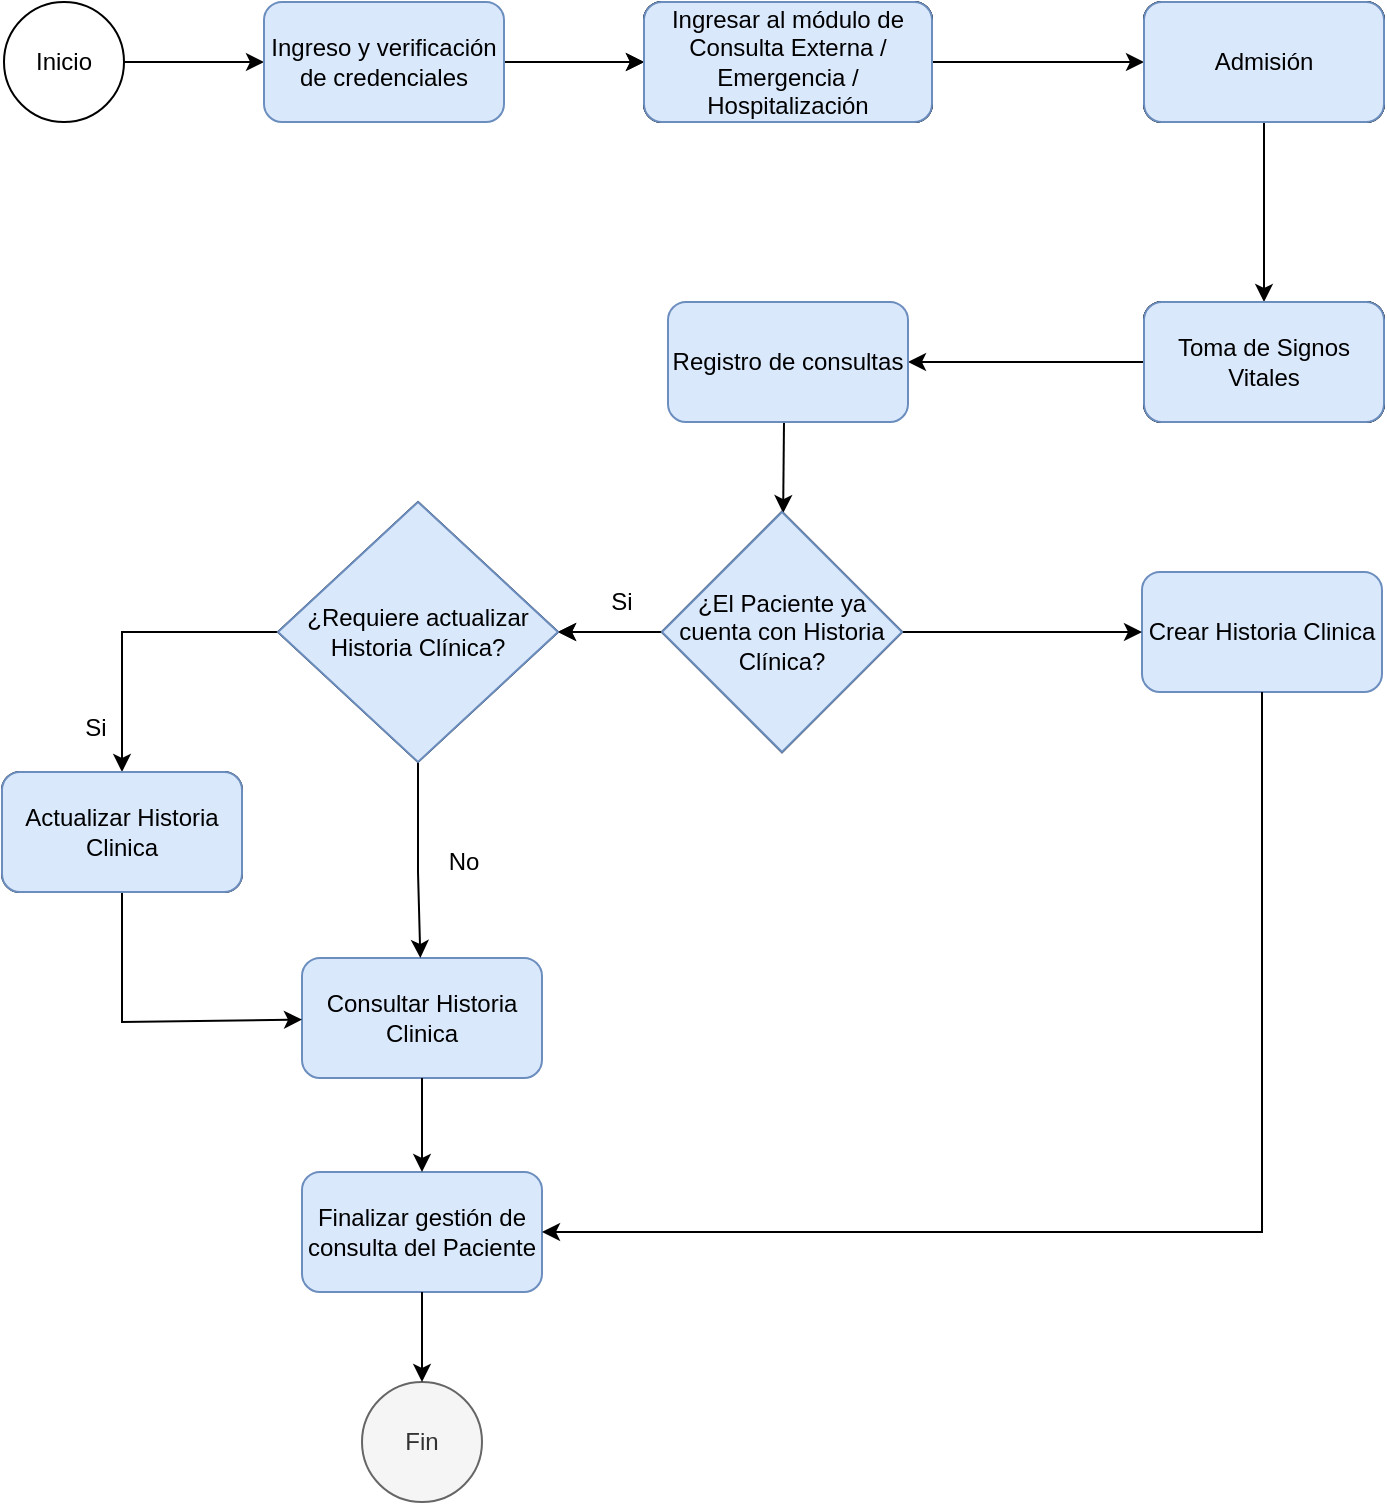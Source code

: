 <mxfile version="20.2.7" type="github" pages="10">
  <diagram id="C5RBs43oDa-KdzZeNtuy" name="DFHistoriaClinica">
    <mxGraphModel dx="1093" dy="601" grid="1" gridSize="10" guides="1" tooltips="1" connect="1" arrows="1" fold="1" page="1" pageScale="1" pageWidth="827" pageHeight="1169" math="0" shadow="0">
      <root>
        <mxCell id="WIyWlLk6GJQsqaUBKTNV-0" />
        <mxCell id="WIyWlLk6GJQsqaUBKTNV-1" parent="WIyWlLk6GJQsqaUBKTNV-0" />
        <mxCell id="zW9ju1UF3eZ5vKXOu4j9-0" value="Inicio" style="ellipse;whiteSpace=wrap;html=1;aspect=fixed;" vertex="1" parent="WIyWlLk6GJQsqaUBKTNV-1">
          <mxGeometry x="70" y="40" width="60" height="60" as="geometry" />
        </mxCell>
        <mxCell id="zW9ju1UF3eZ5vKXOu4j9-1" value="Admisión" style="rounded=1;whiteSpace=wrap;html=1;" vertex="1" parent="WIyWlLk6GJQsqaUBKTNV-1">
          <mxGeometry x="640" y="40" width="120" height="60" as="geometry" />
        </mxCell>
        <mxCell id="zW9ju1UF3eZ5vKXOu4j9-3" value="Toma de Signos Vitales" style="rounded=1;whiteSpace=wrap;html=1;" vertex="1" parent="WIyWlLk6GJQsqaUBKTNV-1">
          <mxGeometry x="640" y="190" width="120" height="60" as="geometry" />
        </mxCell>
        <mxCell id="zW9ju1UF3eZ5vKXOu4j9-41" value="" style="edgeStyle=orthogonalEdgeStyle;rounded=0;orthogonalLoop=1;jettySize=auto;html=1;" edge="1" parent="WIyWlLk6GJQsqaUBKTNV-1" source="zW9ju1UF3eZ5vKXOu4j9-7" target="zW9ju1UF3eZ5vKXOu4j9-15">
          <mxGeometry relative="1" as="geometry" />
        </mxCell>
        <mxCell id="zW9ju1UF3eZ5vKXOu4j9-7" value="¿El Paciente ya cuenta con Historia Clínica?" style="rhombus;whiteSpace=wrap;html=1;" vertex="1" parent="WIyWlLk6GJQsqaUBKTNV-1">
          <mxGeometry x="399" y="295" width="120" height="120" as="geometry" />
        </mxCell>
        <mxCell id="zW9ju1UF3eZ5vKXOu4j9-8" value="" style="endArrow=classic;html=1;rounded=0;" edge="1" parent="WIyWlLk6GJQsqaUBKTNV-1" target="zW9ju1UF3eZ5vKXOu4j9-7">
          <mxGeometry width="50" height="50" relative="1" as="geometry">
            <mxPoint x="460" y="250" as="sourcePoint" />
            <mxPoint x="360" y="630" as="targetPoint" />
          </mxGeometry>
        </mxCell>
        <mxCell id="zW9ju1UF3eZ5vKXOu4j9-9" value="Si" style="text;html=1;align=center;verticalAlign=middle;whiteSpace=wrap;rounded=0;" vertex="1" parent="WIyWlLk6GJQsqaUBKTNV-1">
          <mxGeometry x="349" y="325" width="60" height="30" as="geometry" />
        </mxCell>
        <mxCell id="zW9ju1UF3eZ5vKXOu4j9-11" value="Crear Historia Clinica" style="rounded=1;whiteSpace=wrap;html=1;fillColor=#dae8fc;strokeColor=#6c8ebf;" vertex="1" parent="WIyWlLk6GJQsqaUBKTNV-1">
          <mxGeometry x="639" y="325" width="120" height="60" as="geometry" />
        </mxCell>
        <mxCell id="zW9ju1UF3eZ5vKXOu4j9-13" value="Consultar Historia Clinica" style="rounded=1;whiteSpace=wrap;html=1;fillColor=#dae8fc;strokeColor=#6c8ebf;" vertex="1" parent="WIyWlLk6GJQsqaUBKTNV-1">
          <mxGeometry x="219" y="518" width="120" height="60" as="geometry" />
        </mxCell>
        <mxCell id="zW9ju1UF3eZ5vKXOu4j9-14" value="Fin" style="ellipse;whiteSpace=wrap;html=1;aspect=fixed;fillColor=#f5f5f5;strokeColor=#666666;fontColor=#333333;" vertex="1" parent="WIyWlLk6GJQsqaUBKTNV-1">
          <mxGeometry x="249" y="730" width="60" height="60" as="geometry" />
        </mxCell>
        <mxCell id="zW9ju1UF3eZ5vKXOu4j9-15" value="¿Requiere actualizar Historia Clínica?" style="rhombus;whiteSpace=wrap;html=1;" vertex="1" parent="WIyWlLk6GJQsqaUBKTNV-1">
          <mxGeometry x="207" y="290" width="140" height="130" as="geometry" />
        </mxCell>
        <mxCell id="zW9ju1UF3eZ5vKXOu4j9-16" value="Actualizar Historia Clinica" style="rounded=1;whiteSpace=wrap;html=1;" vertex="1" parent="WIyWlLk6GJQsqaUBKTNV-1">
          <mxGeometry x="69" y="425" width="120" height="60" as="geometry" />
        </mxCell>
        <mxCell id="zW9ju1UF3eZ5vKXOu4j9-17" value="" style="endArrow=classic;html=1;rounded=0;" edge="1" parent="WIyWlLk6GJQsqaUBKTNV-1" source="zW9ju1UF3eZ5vKXOu4j9-15" target="zW9ju1UF3eZ5vKXOu4j9-16">
          <mxGeometry width="50" height="50" relative="1" as="geometry">
            <mxPoint x="151" y="358" as="sourcePoint" />
            <mxPoint x="169" y="400" as="targetPoint" />
            <Array as="points">
              <mxPoint x="169" y="355" />
              <mxPoint x="129" y="355" />
            </Array>
          </mxGeometry>
        </mxCell>
        <mxCell id="zW9ju1UF3eZ5vKXOu4j9-18" value="Si" style="text;html=1;align=center;verticalAlign=middle;whiteSpace=wrap;rounded=0;" vertex="1" parent="WIyWlLk6GJQsqaUBKTNV-1">
          <mxGeometry x="87" y="388" width="58" height="30" as="geometry" />
        </mxCell>
        <mxCell id="zW9ju1UF3eZ5vKXOu4j9-19" value="No" style="text;html=1;align=center;verticalAlign=middle;whiteSpace=wrap;rounded=0;" vertex="1" parent="WIyWlLk6GJQsqaUBKTNV-1">
          <mxGeometry x="270" y="455" width="60" height="30" as="geometry" />
        </mxCell>
        <mxCell id="zW9ju1UF3eZ5vKXOu4j9-20" value="Finalizar gestión de consulta del Paciente" style="rounded=1;whiteSpace=wrap;html=1;fillColor=#dae8fc;strokeColor=#6c8ebf;" vertex="1" parent="WIyWlLk6GJQsqaUBKTNV-1">
          <mxGeometry x="219" y="625" width="120" height="60" as="geometry" />
        </mxCell>
        <mxCell id="zW9ju1UF3eZ5vKXOu4j9-21" value="" style="endArrow=classic;html=1;rounded=0;exitX=0.5;exitY=1;exitDx=0;exitDy=0;" edge="1" parent="WIyWlLk6GJQsqaUBKTNV-1" source="zW9ju1UF3eZ5vKXOu4j9-20" target="zW9ju1UF3eZ5vKXOu4j9-14">
          <mxGeometry width="50" height="50" relative="1" as="geometry">
            <mxPoint x="369" y="746" as="sourcePoint" />
            <mxPoint x="279" y="735" as="targetPoint" />
          </mxGeometry>
        </mxCell>
        <mxCell id="zW9ju1UF3eZ5vKXOu4j9-22" value="" style="endArrow=classic;html=1;rounded=0;exitX=0.5;exitY=1;exitDx=0;exitDy=0;" edge="1" parent="WIyWlLk6GJQsqaUBKTNV-1" source="zW9ju1UF3eZ5vKXOu4j9-15" target="zW9ju1UF3eZ5vKXOu4j9-13">
          <mxGeometry width="50" height="50" relative="1" as="geometry">
            <mxPoint x="453" y="635" as="sourcePoint" />
            <mxPoint x="279" y="495" as="targetPoint" />
            <Array as="points">
              <mxPoint x="277" y="475" />
            </Array>
          </mxGeometry>
        </mxCell>
        <mxCell id="zW9ju1UF3eZ5vKXOu4j9-23" value="" style="endArrow=classic;html=1;rounded=0;exitX=0.5;exitY=1;exitDx=0;exitDy=0;" edge="1" parent="WIyWlLk6GJQsqaUBKTNV-1" source="zW9ju1UF3eZ5vKXOu4j9-16" target="zW9ju1UF3eZ5vKXOu4j9-13">
          <mxGeometry width="50" height="50" relative="1" as="geometry">
            <mxPoint x="170" y="615" as="sourcePoint" />
            <mxPoint x="220" y="565" as="targetPoint" />
            <Array as="points">
              <mxPoint x="129" y="550" />
            </Array>
          </mxGeometry>
        </mxCell>
        <mxCell id="zW9ju1UF3eZ5vKXOu4j9-24" value="" style="endArrow=classic;html=1;rounded=0;exitX=0.5;exitY=1;exitDx=0;exitDy=0;entryX=1;entryY=0.5;entryDx=0;entryDy=0;" edge="1" parent="WIyWlLk6GJQsqaUBKTNV-1" source="zW9ju1UF3eZ5vKXOu4j9-11" target="zW9ju1UF3eZ5vKXOu4j9-20">
          <mxGeometry width="50" height="50" relative="1" as="geometry">
            <mxPoint x="279" y="635" as="sourcePoint" />
            <mxPoint x="329" y="585" as="targetPoint" />
            <Array as="points">
              <mxPoint x="699" y="655" />
            </Array>
          </mxGeometry>
        </mxCell>
        <mxCell id="zW9ju1UF3eZ5vKXOu4j9-25" value="" style="endArrow=classic;html=1;rounded=0;" edge="1" parent="WIyWlLk6GJQsqaUBKTNV-1" target="zW9ju1UF3eZ5vKXOu4j9-15">
          <mxGeometry width="50" height="50" relative="1" as="geometry">
            <mxPoint x="399" y="355" as="sourcePoint" />
            <mxPoint x="329" y="505" as="targetPoint" />
          </mxGeometry>
        </mxCell>
        <mxCell id="zW9ju1UF3eZ5vKXOu4j9-26" value="" style="endArrow=classic;html=1;rounded=0;exitX=0.5;exitY=1;exitDx=0;exitDy=0;entryX=0.5;entryY=0;entryDx=0;entryDy=0;" edge="1" parent="WIyWlLk6GJQsqaUBKTNV-1" source="zW9ju1UF3eZ5vKXOu4j9-13" target="zW9ju1UF3eZ5vKXOu4j9-20">
          <mxGeometry width="50" height="50" relative="1" as="geometry">
            <mxPoint x="279" y="555" as="sourcePoint" />
            <mxPoint x="329" y="505" as="targetPoint" />
          </mxGeometry>
        </mxCell>
        <mxCell id="zW9ju1UF3eZ5vKXOu4j9-28" value="" style="endArrow=classic;html=1;rounded=0;exitX=1;exitY=0.5;exitDx=0;exitDy=0;entryX=0;entryY=0.5;entryDx=0;entryDy=0;" edge="1" parent="WIyWlLk6GJQsqaUBKTNV-1" source="zW9ju1UF3eZ5vKXOu4j9-0" target="q8N7sYaPWCLwtltPKa1P-6">
          <mxGeometry width="50" height="50" relative="1" as="geometry">
            <mxPoint x="110" y="190" as="sourcePoint" />
            <mxPoint x="183.0" y="70" as="targetPoint" />
          </mxGeometry>
        </mxCell>
        <mxCell id="zW9ju1UF3eZ5vKXOu4j9-30" value="Ingresar al módulo de Consulta Externa / Emergencia / Hospitalización" style="rounded=1;whiteSpace=wrap;html=1;" vertex="1" parent="WIyWlLk6GJQsqaUBKTNV-1">
          <mxGeometry x="390" y="40" width="144" height="60" as="geometry" />
        </mxCell>
        <mxCell id="zW9ju1UF3eZ5vKXOu4j9-31" value="" style="endArrow=classic;html=1;rounded=0;exitX=1;exitY=0.5;exitDx=0;exitDy=0;entryX=0;entryY=0.5;entryDx=0;entryDy=0;" edge="1" parent="WIyWlLk6GJQsqaUBKTNV-1" target="zW9ju1UF3eZ5vKXOu4j9-30">
          <mxGeometry width="50" height="50" relative="1" as="geometry">
            <mxPoint x="303.0" y="70" as="sourcePoint" />
            <mxPoint x="350" y="80" as="targetPoint" />
          </mxGeometry>
        </mxCell>
        <mxCell id="zW9ju1UF3eZ5vKXOu4j9-46" value="" style="endArrow=classic;html=1;rounded=0;entryX=0;entryY=0.5;entryDx=0;entryDy=0;" edge="1" parent="WIyWlLk6GJQsqaUBKTNV-1" source="zW9ju1UF3eZ5vKXOu4j9-7" target="zW9ju1UF3eZ5vKXOu4j9-11">
          <mxGeometry width="50" height="50" relative="1" as="geometry">
            <mxPoint x="469" y="465" as="sourcePoint" />
            <mxPoint x="519" y="415" as="targetPoint" />
          </mxGeometry>
        </mxCell>
        <mxCell id="zW9ju1UF3eZ5vKXOu4j9-48" value="" style="endArrow=classic;html=1;rounded=0;entryX=0;entryY=0.5;entryDx=0;entryDy=0;exitX=1;exitY=0.5;exitDx=0;exitDy=0;" edge="1" parent="WIyWlLk6GJQsqaUBKTNV-1" source="zW9ju1UF3eZ5vKXOu4j9-30" target="zW9ju1UF3eZ5vKXOu4j9-1">
          <mxGeometry width="50" height="50" relative="1" as="geometry">
            <mxPoint x="540" y="160" as="sourcePoint" />
            <mxPoint x="590" y="110" as="targetPoint" />
          </mxGeometry>
        </mxCell>
        <mxCell id="zW9ju1UF3eZ5vKXOu4j9-49" value="" style="endArrow=classic;html=1;rounded=0;entryX=0.5;entryY=0;entryDx=0;entryDy=0;exitX=0.5;exitY=1;exitDx=0;exitDy=0;" edge="1" parent="WIyWlLk6GJQsqaUBKTNV-1" source="zW9ju1UF3eZ5vKXOu4j9-1" target="zW9ju1UF3eZ5vKXOu4j9-3">
          <mxGeometry width="50" height="50" relative="1" as="geometry">
            <mxPoint x="600" y="190" as="sourcePoint" />
            <mxPoint x="650" y="140" as="targetPoint" />
          </mxGeometry>
        </mxCell>
        <mxCell id="zW9ju1UF3eZ5vKXOu4j9-50" value="" style="endArrow=classic;html=1;rounded=0;entryX=1;entryY=0.5;entryDx=0;entryDy=0;exitX=0;exitY=0.5;exitDx=0;exitDy=0;" edge="1" parent="WIyWlLk6GJQsqaUBKTNV-1" source="zW9ju1UF3eZ5vKXOu4j9-3">
          <mxGeometry width="50" height="50" relative="1" as="geometry">
            <mxPoint x="580" y="270" as="sourcePoint" />
            <mxPoint x="522" y="220" as="targetPoint" />
          </mxGeometry>
        </mxCell>
        <mxCell id="q8N7sYaPWCLwtltPKa1P-1" value="Ingresar al módulo de Consulta Externa / Emergencia / Hospitalización" style="rounded=1;whiteSpace=wrap;html=1;" vertex="1" parent="WIyWlLk6GJQsqaUBKTNV-1">
          <mxGeometry x="390" y="40" width="144" height="60" as="geometry" />
        </mxCell>
        <mxCell id="q8N7sYaPWCLwtltPKa1P-2" value="Admisión" style="rounded=1;whiteSpace=wrap;html=1;" vertex="1" parent="WIyWlLk6GJQsqaUBKTNV-1">
          <mxGeometry x="640" y="40" width="120" height="60" as="geometry" />
        </mxCell>
        <mxCell id="q8N7sYaPWCLwtltPKa1P-3" value="Toma de Signos Vitales" style="rounded=1;whiteSpace=wrap;html=1;" vertex="1" parent="WIyWlLk6GJQsqaUBKTNV-1">
          <mxGeometry x="640" y="190" width="120" height="60" as="geometry" />
        </mxCell>
        <mxCell id="q8N7sYaPWCLwtltPKa1P-5" value="¿El Paciente ya cuenta con Historia Clínica?" style="rhombus;whiteSpace=wrap;html=1;" vertex="1" parent="WIyWlLk6GJQsqaUBKTNV-1">
          <mxGeometry x="399" y="295" width="120" height="120" as="geometry" />
        </mxCell>
        <mxCell id="q8N7sYaPWCLwtltPKa1P-14" value="" style="edgeStyle=orthogonalEdgeStyle;rounded=0;orthogonalLoop=1;jettySize=auto;html=1;" edge="1" parent="WIyWlLk6GJQsqaUBKTNV-1" source="q8N7sYaPWCLwtltPKa1P-6" target="q8N7sYaPWCLwtltPKa1P-7">
          <mxGeometry relative="1" as="geometry" />
        </mxCell>
        <mxCell id="q8N7sYaPWCLwtltPKa1P-6" value="Ingreso y verificación de credenciales" style="rounded=1;whiteSpace=wrap;html=1;fillColor=#dae8fc;strokeColor=#6c8ebf;" vertex="1" parent="WIyWlLk6GJQsqaUBKTNV-1">
          <mxGeometry x="200" y="40" width="120" height="60" as="geometry" />
        </mxCell>
        <mxCell id="q8N7sYaPWCLwtltPKa1P-7" value="Ingresar al módulo de Consulta Externa / Emergencia / Hospitalización" style="rounded=1;whiteSpace=wrap;html=1;fillColor=#dae8fc;strokeColor=#6c8ebf;" vertex="1" parent="WIyWlLk6GJQsqaUBKTNV-1">
          <mxGeometry x="390" y="40" width="144" height="60" as="geometry" />
        </mxCell>
        <mxCell id="q8N7sYaPWCLwtltPKa1P-8" value="Admisión" style="rounded=1;whiteSpace=wrap;html=1;fillColor=#dae8fc;strokeColor=#6c8ebf;" vertex="1" parent="WIyWlLk6GJQsqaUBKTNV-1">
          <mxGeometry x="640" y="40" width="120" height="60" as="geometry" />
        </mxCell>
        <mxCell id="q8N7sYaPWCLwtltPKa1P-9" value="Toma de Signos Vitales" style="rounded=1;whiteSpace=wrap;html=1;fillColor=#dae8fc;strokeColor=#6c8ebf;" vertex="1" parent="WIyWlLk6GJQsqaUBKTNV-1">
          <mxGeometry x="640" y="190" width="120" height="60" as="geometry" />
        </mxCell>
        <mxCell id="q8N7sYaPWCLwtltPKa1P-10" value="Registro de consultas" style="rounded=1;whiteSpace=wrap;html=1;fillColor=#dae8fc;strokeColor=#6c8ebf;" vertex="1" parent="WIyWlLk6GJQsqaUBKTNV-1">
          <mxGeometry x="402" y="190" width="120" height="60" as="geometry" />
        </mxCell>
        <mxCell id="q8N7sYaPWCLwtltPKa1P-11" value="¿El Paciente ya cuenta con Historia Clínica?" style="rhombus;whiteSpace=wrap;html=1;fillColor=#dae8fc;strokeColor=#6c8ebf;" vertex="1" parent="WIyWlLk6GJQsqaUBKTNV-1">
          <mxGeometry x="399" y="295" width="120" height="120" as="geometry" />
        </mxCell>
        <mxCell id="q8N7sYaPWCLwtltPKa1P-12" value="¿Requiere actualizar Historia Clínica?" style="rhombus;whiteSpace=wrap;html=1;fillColor=#dae8fc;strokeColor=#6c8ebf;" vertex="1" parent="WIyWlLk6GJQsqaUBKTNV-1">
          <mxGeometry x="207" y="290" width="140" height="130" as="geometry" />
        </mxCell>
        <mxCell id="q8N7sYaPWCLwtltPKa1P-13" value="Actualizar Historia Clinica" style="rounded=1;whiteSpace=wrap;html=1;fillColor=#dae8fc;strokeColor=#6c8ebf;" vertex="1" parent="WIyWlLk6GJQsqaUBKTNV-1">
          <mxGeometry x="69" y="425" width="120" height="60" as="geometry" />
        </mxCell>
      </root>
    </mxGraphModel>
  </diagram>
  <diagram id="LhoOVKNOSynjm7vJyhFO" name="DFAHistoriaClinica">
    <mxGraphModel dx="1038" dy="571" grid="1" gridSize="10" guides="1" tooltips="1" connect="1" arrows="1" fold="1" page="1" pageScale="1" pageWidth="850" pageHeight="1100" math="0" shadow="0">
      <root>
        <mxCell id="0" />
        <mxCell id="1" parent="0" />
        <mxCell id="P-fNodoU-Fb9kgxxcU-t-1" value="Inicio" style="ellipse;whiteSpace=wrap;html=1;aspect=fixed;" vertex="1" parent="1">
          <mxGeometry x="70" y="40" width="60" height="60" as="geometry" />
        </mxCell>
        <mxCell id="P-fNodoU-Fb9kgxxcU-t-2" value="Admisión" style="rounded=1;whiteSpace=wrap;html=1;fillColor=#fff2cc;strokeColor=#d6b656;" vertex="1" parent="1">
          <mxGeometry x="190" y="40" width="120" height="60" as="geometry" />
        </mxCell>
        <mxCell id="P-fNodoU-Fb9kgxxcU-t-3" value="" style="endArrow=classic;html=1;rounded=0;entryX=0;entryY=0.5;entryDx=0;entryDy=0;" edge="1" parent="1" source="P-fNodoU-Fb9kgxxcU-t-1" target="P-fNodoU-Fb9kgxxcU-t-2">
          <mxGeometry width="50" height="50" relative="1" as="geometry">
            <mxPoint x="420" y="420" as="sourcePoint" />
            <mxPoint x="470" y="370" as="targetPoint" />
          </mxGeometry>
        </mxCell>
        <mxCell id="P-fNodoU-Fb9kgxxcU-t-4" value="Búsqueda manual del expediente el paciente" style="rounded=1;whiteSpace=wrap;html=1;fillColor=#fff2cc;strokeColor=#d6b656;" vertex="1" parent="1">
          <mxGeometry x="360" y="40" width="120" height="60" as="geometry" />
        </mxCell>
        <mxCell id="P-fNodoU-Fb9kgxxcU-t-5" value="" style="endArrow=classic;html=1;rounded=0;exitX=1;exitY=0.5;exitDx=0;exitDy=0;" edge="1" parent="1" source="P-fNodoU-Fb9kgxxcU-t-2" target="P-fNodoU-Fb9kgxxcU-t-4">
          <mxGeometry width="50" height="50" relative="1" as="geometry">
            <mxPoint x="420" y="410" as="sourcePoint" />
            <mxPoint x="470" y="360" as="targetPoint" />
          </mxGeometry>
        </mxCell>
        <mxCell id="P-fNodoU-Fb9kgxxcU-t-6" value="Toma de Signos Vitales y Clasificación" style="rounded=1;whiteSpace=wrap;html=1;fillColor=#fff2cc;strokeColor=#d6b656;" vertex="1" parent="1">
          <mxGeometry x="540" y="40" width="120" height="60" as="geometry" />
        </mxCell>
        <mxCell id="P-fNodoU-Fb9kgxxcU-t-7" value="" style="endArrow=classic;html=1;rounded=0;exitX=1;exitY=0.5;exitDx=0;exitDy=0;" edge="1" parent="1" source="P-fNodoU-Fb9kgxxcU-t-4" target="P-fNodoU-Fb9kgxxcU-t-6">
          <mxGeometry width="50" height="50" relative="1" as="geometry">
            <mxPoint x="420" y="410" as="sourcePoint" />
            <mxPoint x="470" y="360" as="targetPoint" />
          </mxGeometry>
        </mxCell>
        <mxCell id="P-fNodoU-Fb9kgxxcU-t-8" value="¿El Paciente ya cuenta con Historia Clínica?" style="rhombus;whiteSpace=wrap;html=1;fillColor=#dae8fc;strokeColor=#6c8ebf;" vertex="1" parent="1">
          <mxGeometry x="368" y="265" width="120" height="120" as="geometry" />
        </mxCell>
        <mxCell id="P-fNodoU-Fb9kgxxcU-t-9" value="Si" style="text;html=1;strokeColor=none;fillColor=none;align=center;verticalAlign=middle;whiteSpace=wrap;rounded=0;" vertex="1" parent="1">
          <mxGeometry x="316" y="297" width="60" height="30" as="geometry" />
        </mxCell>
        <mxCell id="P-fNodoU-Fb9kgxxcU-t-10" value="No" style="text;html=1;strokeColor=none;fillColor=none;align=center;verticalAlign=middle;whiteSpace=wrap;rounded=0;" vertex="1" parent="1">
          <mxGeometry x="478" y="298" width="60" height="30" as="geometry" />
        </mxCell>
        <mxCell id="P-fNodoU-Fb9kgxxcU-t-11" value="Llenar Formato de Historia Clínica manualmente" style="rounded=1;whiteSpace=wrap;html=1;fillColor=#dae8fc;strokeColor=#6c8ebf;" vertex="1" parent="1">
          <mxGeometry x="548" y="295" width="120" height="60" as="geometry" />
        </mxCell>
        <mxCell id="P-fNodoU-Fb9kgxxcU-t-12" value="" style="endArrow=classic;html=1;rounded=0;exitX=1;exitY=0.5;exitDx=0;exitDy=0;" edge="1" parent="1" source="P-fNodoU-Fb9kgxxcU-t-8" target="P-fNodoU-Fb9kgxxcU-t-11">
          <mxGeometry width="50" height="50" relative="1" as="geometry">
            <mxPoint x="248" y="495" as="sourcePoint" />
            <mxPoint x="298" y="445" as="targetPoint" />
          </mxGeometry>
        </mxCell>
        <mxCell id="P-fNodoU-Fb9kgxxcU-t-13" value="Consultar Historia Clínica a en expediente físico" style="rounded=1;whiteSpace=wrap;html=1;fillColor=#dae8fc;strokeColor=#6c8ebf;" vertex="1" parent="1">
          <mxGeometry x="189" y="295" width="120" height="60" as="geometry" />
        </mxCell>
        <mxCell id="P-fNodoU-Fb9kgxxcU-t-14" value="Fin" style="ellipse;whiteSpace=wrap;html=1;aspect=fixed;fillColor=#f5f5f5;strokeColor=#666666;fontColor=#333333;" vertex="1" parent="1">
          <mxGeometry x="233" y="705" width="60" height="60" as="geometry" />
        </mxCell>
        <mxCell id="P-fNodoU-Fb9kgxxcU-t-15" value="¿Requiere actualizar Historia Clínica?" style="rhombus;whiteSpace=wrap;html=1;fillColor=#dae8fc;strokeColor=#6c8ebf;" vertex="1" parent="1">
          <mxGeometry x="179" y="390" width="140" height="130" as="geometry" />
        </mxCell>
        <mxCell id="P-fNodoU-Fb9kgxxcU-t-16" value="Llenar nuevo formato de Historia Clínica" style="rounded=1;whiteSpace=wrap;html=1;fillColor=#dae8fc;strokeColor=#6c8ebf;" vertex="1" parent="1">
          <mxGeometry x="50" y="537" width="120" height="60" as="geometry" />
        </mxCell>
        <mxCell id="P-fNodoU-Fb9kgxxcU-t-17" value="" style="endArrow=classic;html=1;rounded=0;entryX=0.45;entryY=-0.067;entryDx=0;entryDy=0;entryPerimeter=0;" edge="1" parent="1" target="P-fNodoU-Fb9kgxxcU-t-16">
          <mxGeometry width="50" height="50" relative="1" as="geometry">
            <mxPoint x="179.536" y="456.426" as="sourcePoint" />
            <mxPoint x="100" y="458" as="targetPoint" />
            <Array as="points">
              <mxPoint x="104" y="458" />
            </Array>
          </mxGeometry>
        </mxCell>
        <mxCell id="P-fNodoU-Fb9kgxxcU-t-18" value="Si" style="text;html=1;strokeColor=none;fillColor=none;align=center;verticalAlign=middle;whiteSpace=wrap;rounded=0;" vertex="1" parent="1">
          <mxGeometry x="121" y="430" width="58" height="30" as="geometry" />
        </mxCell>
        <mxCell id="P-fNodoU-Fb9kgxxcU-t-19" value="No" style="text;html=1;strokeColor=none;fillColor=none;align=center;verticalAlign=middle;whiteSpace=wrap;rounded=0;" vertex="1" parent="1">
          <mxGeometry x="237" y="552" width="60" height="30" as="geometry" />
        </mxCell>
        <mxCell id="P-fNodoU-Fb9kgxxcU-t-20" value="Finalizar gestión de consulta con Paciente" style="rounded=1;whiteSpace=wrap;html=1;fillColor=#dae8fc;strokeColor=#6c8ebf;" vertex="1" parent="1">
          <mxGeometry x="203" y="617" width="120" height="60" as="geometry" />
        </mxCell>
        <mxCell id="P-fNodoU-Fb9kgxxcU-t-21" value="" style="endArrow=classic;html=1;rounded=0;exitX=0.5;exitY=1;exitDx=0;exitDy=0;" edge="1" parent="1" source="P-fNodoU-Fb9kgxxcU-t-20" target="P-fNodoU-Fb9kgxxcU-t-14">
          <mxGeometry width="50" height="50" relative="1" as="geometry">
            <mxPoint x="353" y="736" as="sourcePoint" />
            <mxPoint x="263" y="725" as="targetPoint" />
          </mxGeometry>
        </mxCell>
        <mxCell id="P-fNodoU-Fb9kgxxcU-t-22" value="" style="endArrow=classic;html=1;rounded=0;exitX=0.5;exitY=1;exitDx=0;exitDy=0;" edge="1" parent="1" source="P-fNodoU-Fb9kgxxcU-t-16" target="P-fNodoU-Fb9kgxxcU-t-20">
          <mxGeometry width="50" height="50" relative="1" as="geometry">
            <mxPoint x="141" y="715" as="sourcePoint" />
            <mxPoint x="162" y="650" as="targetPoint" />
            <Array as="points">
              <mxPoint x="110" y="648" />
            </Array>
          </mxGeometry>
        </mxCell>
        <mxCell id="P-fNodoU-Fb9kgxxcU-t-23" value="" style="endArrow=classic;html=1;rounded=0;exitX=0.5;exitY=1;exitDx=0;exitDy=0;entryX=1;entryY=0.5;entryDx=0;entryDy=0;" edge="1" parent="1" source="P-fNodoU-Fb9kgxxcU-t-11" target="P-fNodoU-Fb9kgxxcU-t-20">
          <mxGeometry width="50" height="50" relative="1" as="geometry">
            <mxPoint x="248" y="605" as="sourcePoint" />
            <mxPoint x="298" y="555" as="targetPoint" />
            <Array as="points">
              <mxPoint x="608" y="647" />
            </Array>
          </mxGeometry>
        </mxCell>
        <mxCell id="P-fNodoU-Fb9kgxxcU-t-24" value="" style="endArrow=classic;html=1;rounded=0;entryX=1;entryY=0.5;entryDx=0;entryDy=0;exitX=0;exitY=0.5;exitDx=0;exitDy=0;" edge="1" parent="1" source="P-fNodoU-Fb9kgxxcU-t-8" target="P-fNodoU-Fb9kgxxcU-t-13">
          <mxGeometry width="50" height="50" relative="1" as="geometry">
            <mxPoint x="378" y="294" as="sourcePoint" />
            <mxPoint x="318" y="294" as="targetPoint" />
          </mxGeometry>
        </mxCell>
        <mxCell id="P-fNodoU-Fb9kgxxcU-t-25" value="" style="endArrow=classic;html=1;rounded=0;exitX=0.5;exitY=1;exitDx=0;exitDy=0;entryX=0.5;entryY=0;entryDx=0;entryDy=0;" edge="1" parent="1" source="P-fNodoU-Fb9kgxxcU-t-13" target="P-fNodoU-Fb9kgxxcU-t-15">
          <mxGeometry width="50" height="50" relative="1" as="geometry">
            <mxPoint x="291" y="580" as="sourcePoint" />
            <mxPoint x="310" y="610" as="targetPoint" />
          </mxGeometry>
        </mxCell>
        <mxCell id="P-fNodoU-Fb9kgxxcU-t-26" value="Consulta el Medico" style="rounded=1;whiteSpace=wrap;html=1;fillColor=#fff2cc;strokeColor=#d6b656;" vertex="1" parent="1">
          <mxGeometry x="530" y="150" width="120" height="60" as="geometry" />
        </mxCell>
        <mxCell id="P-fNodoU-Fb9kgxxcU-t-27" value="" style="endArrow=classic;html=1;rounded=0;" edge="1" parent="1" target="P-fNodoU-Fb9kgxxcU-t-26">
          <mxGeometry width="50" height="50" relative="1" as="geometry">
            <mxPoint x="590" y="100" as="sourcePoint" />
            <mxPoint x="470" y="150" as="targetPoint" />
          </mxGeometry>
        </mxCell>
        <mxCell id="P-fNodoU-Fb9kgxxcU-t-28" value="Revisión del expediente físico del paciente" style="rounded=1;whiteSpace=wrap;html=1;fillColor=#fff2cc;strokeColor=#d6b656;" vertex="1" parent="1">
          <mxGeometry x="360" y="150" width="120" height="60" as="geometry" />
        </mxCell>
        <mxCell id="P-fNodoU-Fb9kgxxcU-t-29" value="" style="endArrow=classic;html=1;rounded=0;exitX=0;exitY=0.5;exitDx=0;exitDy=0;entryX=1;entryY=0.5;entryDx=0;entryDy=0;" edge="1" parent="1" source="P-fNodoU-Fb9kgxxcU-t-26" target="P-fNodoU-Fb9kgxxcU-t-28">
          <mxGeometry width="50" height="50" relative="1" as="geometry">
            <mxPoint x="510" y="280" as="sourcePoint" />
            <mxPoint x="560" y="230" as="targetPoint" />
          </mxGeometry>
        </mxCell>
        <mxCell id="P-fNodoU-Fb9kgxxcU-t-30" value="" style="endArrow=classic;html=1;rounded=0;exitX=0.567;exitY=1.033;exitDx=0;exitDy=0;exitPerimeter=0;entryX=0.5;entryY=0;entryDx=0;entryDy=0;" edge="1" parent="1" source="P-fNodoU-Fb9kgxxcU-t-28" target="P-fNodoU-Fb9kgxxcU-t-8">
          <mxGeometry width="50" height="50" relative="1" as="geometry">
            <mxPoint x="420" y="420" as="sourcePoint" />
            <mxPoint x="470" y="370" as="targetPoint" />
          </mxGeometry>
        </mxCell>
        <mxCell id="P-fNodoU-Fb9kgxxcU-t-31" value="" style="endArrow=classic;html=1;rounded=0;exitX=0.5;exitY=1;exitDx=0;exitDy=0;entryX=0.4;entryY=0.017;entryDx=0;entryDy=0;entryPerimeter=0;" edge="1" parent="1" source="P-fNodoU-Fb9kgxxcU-t-15" target="P-fNodoU-Fb9kgxxcU-t-20">
          <mxGeometry width="50" height="50" relative="1" as="geometry">
            <mxPoint x="420" y="540" as="sourcePoint" />
            <mxPoint x="470" y="490" as="targetPoint" />
          </mxGeometry>
        </mxCell>
        <mxCell id="P-fNodoU-Fb9kgxxcU-t-32" value="Admisión" style="rounded=1;whiteSpace=wrap;html=1;fillColor=#fff2cc;strokeColor=#d6b656;" vertex="1" parent="1">
          <mxGeometry x="190" y="40" width="120" height="60" as="geometry" />
        </mxCell>
        <mxCell id="P-fNodoU-Fb9kgxxcU-t-33" value="Búsqueda manual del expediente el paciente" style="rounded=1;whiteSpace=wrap;html=1;fillColor=#fff2cc;strokeColor=#d6b656;" vertex="1" parent="1">
          <mxGeometry x="360" y="40" width="120" height="60" as="geometry" />
        </mxCell>
        <mxCell id="P-fNodoU-Fb9kgxxcU-t-34" value="Admisión" style="rounded=1;whiteSpace=wrap;html=1;fillColor=#fff2cc;strokeColor=#d6b656;" vertex="1" parent="1">
          <mxGeometry x="190" y="40" width="120" height="60" as="geometry" />
        </mxCell>
        <mxCell id="P-fNodoU-Fb9kgxxcU-t-35" value="Búsqueda manual del expediente el paciente" style="rounded=1;whiteSpace=wrap;html=1;fillColor=#fff2cc;strokeColor=#d6b656;" vertex="1" parent="1">
          <mxGeometry x="360" y="40" width="120" height="60" as="geometry" />
        </mxCell>
        <mxCell id="P-fNodoU-Fb9kgxxcU-t-36" value="Admisión" style="rounded=1;whiteSpace=wrap;html=1;fillColor=#dae8fc;strokeColor=#6c8ebf;" vertex="1" parent="1">
          <mxGeometry x="190" y="40" width="120" height="60" as="geometry" />
        </mxCell>
        <mxCell id="P-fNodoU-Fb9kgxxcU-t-37" value="Búsqueda manual del expediente el paciente" style="rounded=1;whiteSpace=wrap;html=1;fillColor=#dae8fc;strokeColor=#6c8ebf;" vertex="1" parent="1">
          <mxGeometry x="360" y="40" width="120" height="60" as="geometry" />
        </mxCell>
        <mxCell id="P-fNodoU-Fb9kgxxcU-t-38" value="Revisión del expediente físico del paciente" style="rounded=1;whiteSpace=wrap;html=1;fillColor=#dae8fc;strokeColor=#6c8ebf;" vertex="1" parent="1">
          <mxGeometry x="360" y="150" width="120" height="60" as="geometry" />
        </mxCell>
        <mxCell id="P-fNodoU-Fb9kgxxcU-t-39" value="Toma de Signos Vitales y Clasificación" style="rounded=1;whiteSpace=wrap;html=1;fillColor=#dae8fc;strokeColor=#6c8ebf;" vertex="1" parent="1">
          <mxGeometry x="540" y="40" width="120" height="60" as="geometry" />
        </mxCell>
        <mxCell id="P-fNodoU-Fb9kgxxcU-t-40" value="Consulta el Medico" style="rounded=1;whiteSpace=wrap;html=1;fillColor=#dae8fc;strokeColor=#6c8ebf;" vertex="1" parent="1">
          <mxGeometry x="530" y="150" width="120" height="60" as="geometry" />
        </mxCell>
      </root>
    </mxGraphModel>
  </diagram>
  <diagram id="-ZuGtNOXvfeajuyCZUNB" name="Actual Pruebas Diagnosticas">
    <mxGraphModel dx="1221" dy="672" grid="1" gridSize="10" guides="1" tooltips="1" connect="1" arrows="1" fold="1" page="1" pageScale="1" pageWidth="850" pageHeight="1100" math="0" shadow="0">
      <root>
        <mxCell id="0" />
        <mxCell id="1" parent="0" />
        <mxCell id="F6P06gu5zzoroTKiUEIl-1" value="Inicio" style="ellipse;whiteSpace=wrap;html=1;aspect=fixed;" vertex="1" parent="1">
          <mxGeometry x="19" y="50" width="60" height="60" as="geometry" />
        </mxCell>
        <mxCell id="F6P06gu5zzoroTKiUEIl-2" value="Admisión" style="rounded=1;whiteSpace=wrap;html=1;fillColor=#fff2cc;strokeColor=#d6b656;" vertex="1" parent="1">
          <mxGeometry x="139" y="50" width="120" height="60" as="geometry" />
        </mxCell>
        <mxCell id="F6P06gu5zzoroTKiUEIl-3" value="" style="endArrow=classic;html=1;rounded=0;entryX=0;entryY=0.5;entryDx=0;entryDy=0;" edge="1" parent="1" source="F6P06gu5zzoroTKiUEIl-1" target="F6P06gu5zzoroTKiUEIl-2">
          <mxGeometry width="50" height="50" relative="1" as="geometry">
            <mxPoint x="369" y="430" as="sourcePoint" />
            <mxPoint x="419" y="380" as="targetPoint" />
          </mxGeometry>
        </mxCell>
        <mxCell id="F6P06gu5zzoroTKiUEIl-4" value="Toma de Signos Vitales y Clasificación" style="rounded=1;whiteSpace=wrap;html=1;fillColor=#dae8fc;strokeColor=#6c8ebf;" vertex="1" parent="1">
          <mxGeometry x="309" y="50" width="120" height="60" as="geometry" />
        </mxCell>
        <mxCell id="F6P06gu5zzoroTKiUEIl-5" value="" style="endArrow=classic;html=1;rounded=0;exitX=1;exitY=0.5;exitDx=0;exitDy=0;" edge="1" parent="1" source="F6P06gu5zzoroTKiUEIl-2" target="F6P06gu5zzoroTKiUEIl-4">
          <mxGeometry width="50" height="50" relative="1" as="geometry">
            <mxPoint x="369" y="420" as="sourcePoint" />
            <mxPoint x="419" y="370" as="targetPoint" />
          </mxGeometry>
        </mxCell>
        <mxCell id="F6P06gu5zzoroTKiUEIl-6" value="Consulta con el Médico" style="rounded=1;whiteSpace=wrap;html=1;fillColor=#dae8fc;strokeColor=#6c8ebf;" vertex="1" parent="1">
          <mxGeometry x="489" y="50" width="120" height="60" as="geometry" />
        </mxCell>
        <mxCell id="F6P06gu5zzoroTKiUEIl-7" value="" style="endArrow=classic;html=1;rounded=0;exitX=1;exitY=0.5;exitDx=0;exitDy=0;" edge="1" parent="1" source="F6P06gu5zzoroTKiUEIl-4" target="F6P06gu5zzoroTKiUEIl-6">
          <mxGeometry width="50" height="50" relative="1" as="geometry">
            <mxPoint x="369" y="420" as="sourcePoint" />
            <mxPoint x="419" y="370" as="targetPoint" />
          </mxGeometry>
        </mxCell>
        <mxCell id="F6P06gu5zzoroTKiUEIl-8" value="Elaboración manual de solicitud de examen" style="rounded=1;whiteSpace=wrap;html=1;fillColor=#fff2cc;strokeColor=#d6b656;" vertex="1" parent="1">
          <mxGeometry x="489" y="179" width="120" height="60" as="geometry" />
        </mxCell>
        <mxCell id="F6P06gu5zzoroTKiUEIl-9" value="Recepción solicitudes de examan manuales" style="rounded=1;whiteSpace=wrap;html=1;fillColor=#fff2cc;strokeColor=#d6b656;" vertex="1" parent="1">
          <mxGeometry x="489" y="288" width="120" height="60" as="geometry" />
        </mxCell>
        <mxCell id="F6P06gu5zzoroTKiUEIl-10" value="" style="endArrow=classic;html=1;rounded=0;" edge="1" parent="1" source="F6P06gu5zzoroTKiUEIl-8" target="F6P06gu5zzoroTKiUEIl-9">
          <mxGeometry width="50" height="50" relative="1" as="geometry">
            <mxPoint x="189" y="370" as="sourcePoint" />
            <mxPoint x="239" y="320" as="targetPoint" />
          </mxGeometry>
        </mxCell>
        <mxCell id="F6P06gu5zzoroTKiUEIl-11" value="Realización de Extracción Muestras." style="rounded=1;whiteSpace=wrap;html=1;fillColor=#fff2cc;strokeColor=#d6b656;" vertex="1" parent="1">
          <mxGeometry x="269" y="459" width="120" height="60" as="geometry" />
        </mxCell>
        <mxCell id="F6P06gu5zzoroTKiUEIl-12" value="Entrega de Resultados" style="rounded=1;whiteSpace=wrap;html=1;fillColor=#dae8fc;strokeColor=#6c8ebf;" vertex="1" parent="1">
          <mxGeometry x="481" y="760" width="120" height="60" as="geometry" />
        </mxCell>
        <mxCell id="F6P06gu5zzoroTKiUEIl-13" value="Fin" style="ellipse;whiteSpace=wrap;html=1;aspect=fixed;fillColor=#f5f5f5;strokeColor=#666666;fontColor=#333333;" vertex="1" parent="1">
          <mxGeometry x="160" y="1230" width="60" height="60" as="geometry" />
        </mxCell>
        <mxCell id="F6P06gu5zzoroTKiUEIl-14" value="" style="endArrow=classic;html=1;rounded=0;exitX=0.5;exitY=1;exitDx=0;exitDy=0;" edge="1" parent="1" source="F6P06gu5zzoroTKiUEIl-6" target="F6P06gu5zzoroTKiUEIl-8">
          <mxGeometry width="50" height="50" relative="1" as="geometry">
            <mxPoint x="369" y="410" as="sourcePoint" />
            <mxPoint x="419" y="360" as="targetPoint" />
          </mxGeometry>
        </mxCell>
        <mxCell id="F6P06gu5zzoroTKiUEIl-15" value="Análisis de muestras y adjunto de Resultados" style="rounded=1;whiteSpace=wrap;html=1;fillColor=#dae8fc;strokeColor=#6c8ebf;" vertex="1" parent="1">
          <mxGeometry x="259" y="574" width="120" height="60" as="geometry" />
        </mxCell>
        <mxCell id="F6P06gu5zzoroTKiUEIl-16" value="" style="endArrow=classic;html=1;rounded=0;exitX=0.417;exitY=1.017;exitDx=0;exitDy=0;exitPerimeter=0;entryX=0.5;entryY=0;entryDx=0;entryDy=0;" edge="1" parent="1" source="F6P06gu5zzoroTKiUEIl-11" target="F6P06gu5zzoroTKiUEIl-15">
          <mxGeometry width="50" height="50" relative="1" as="geometry">
            <mxPoint x="319" y="533" as="sourcePoint" />
            <mxPoint x="319" y="574" as="targetPoint" />
          </mxGeometry>
        </mxCell>
        <mxCell id="F6P06gu5zzoroTKiUEIl-17" value="Atención del medico al paciente después de lectura de exámenes" style="rounded=1;whiteSpace=wrap;html=1;fillColor=#dae8fc;strokeColor=#6c8ebf;" vertex="1" parent="1">
          <mxGeometry x="342" y="939" width="120" height="60" as="geometry" />
        </mxCell>
        <mxCell id="F6P06gu5zzoroTKiUEIl-18" value="¿El paciente requiere mas pruebas Diagnosticas?" style="rhombus;whiteSpace=wrap;html=1;fillColor=#dae8fc;strokeColor=#6c8ebf;" vertex="1" parent="1">
          <mxGeometry x="110" y="889" width="160" height="170" as="geometry" />
        </mxCell>
        <mxCell id="F6P06gu5zzoroTKiUEIl-19" value="Si" style="text;html=1;strokeColor=none;fillColor=none;align=center;verticalAlign=middle;whiteSpace=wrap;rounded=0;" vertex="1" parent="1">
          <mxGeometry x="176" y="850" width="60" height="30" as="geometry" />
        </mxCell>
        <mxCell id="F6P06gu5zzoroTKiUEIl-20" value="" style="endArrow=classic;html=1;rounded=0;exitX=0.5;exitY=0;exitDx=0;exitDy=0;entryX=-0.017;entryY=0.367;entryDx=0;entryDy=0;entryPerimeter=0;" edge="1" parent="1" source="F6P06gu5zzoroTKiUEIl-18" target="F6P06gu5zzoroTKiUEIl-8">
          <mxGeometry width="50" height="50" relative="1" as="geometry">
            <mxPoint x="189" y="420" as="sourcePoint" />
            <mxPoint x="479" y="200" as="targetPoint" />
            <Array as="points">
              <mxPoint x="189" y="200" />
              <mxPoint x="450" y="201" />
            </Array>
          </mxGeometry>
        </mxCell>
        <mxCell id="F6P06gu5zzoroTKiUEIl-21" value="No" style="text;html=1;strokeColor=none;fillColor=none;align=center;verticalAlign=middle;whiteSpace=wrap;rounded=0;" vertex="1" parent="1">
          <mxGeometry x="190" y="1069" width="60" height="30" as="geometry" />
        </mxCell>
        <mxCell id="F6P06gu5zzoroTKiUEIl-22" value="" style="endArrow=classic;html=1;rounded=0;exitX=0.008;exitY=0.633;exitDx=0;exitDy=0;exitPerimeter=0;" edge="1" parent="1" source="F6P06gu5zzoroTKiUEIl-17" target="F6P06gu5zzoroTKiUEIl-18">
          <mxGeometry width="50" height="50" relative="1" as="geometry">
            <mxPoint x="370" y="949" as="sourcePoint" />
            <mxPoint x="420" y="899" as="targetPoint" />
          </mxGeometry>
        </mxCell>
        <mxCell id="F6P06gu5zzoroTKiUEIl-23" value="Finalizar gestión de consulta del Paciente" style="rounded=1;whiteSpace=wrap;html=1;fillColor=#dae8fc;strokeColor=#6c8ebf;" vertex="1" parent="1">
          <mxGeometry x="130" y="1109" width="120" height="60" as="geometry" />
        </mxCell>
        <mxCell id="F6P06gu5zzoroTKiUEIl-24" value="" style="endArrow=classic;html=1;rounded=0;exitX=0.5;exitY=1;exitDx=0;exitDy=0;entryX=0.5;entryY=0;entryDx=0;entryDy=0;" edge="1" parent="1" source="F6P06gu5zzoroTKiUEIl-18" target="F6P06gu5zzoroTKiUEIl-23">
          <mxGeometry width="50" height="50" relative="1" as="geometry">
            <mxPoint x="230" y="1069" as="sourcePoint" />
            <mxPoint x="280" y="1019" as="targetPoint" />
          </mxGeometry>
        </mxCell>
        <mxCell id="F6P06gu5zzoroTKiUEIl-26" value="Realización de Prueba diagnostica por Imagen." style="rounded=1;whiteSpace=wrap;html=1;fillColor=#dae8fc;strokeColor=#6c8ebf;" vertex="1" parent="1">
          <mxGeometry x="686" y="459" width="120" height="60" as="geometry" />
        </mxCell>
        <mxCell id="F6P06gu5zzoroTKiUEIl-27" value="" style="endArrow=classic;html=1;rounded=0;" edge="1" parent="1" source="qkD-eFRUEGD7PzM-Vf1_-5" target="F6P06gu5zzoroTKiUEIl-11">
          <mxGeometry width="50" height="50" relative="1" as="geometry">
            <mxPoint x="500" y="490" as="sourcePoint" />
            <mxPoint x="419" y="584" as="targetPoint" />
          </mxGeometry>
        </mxCell>
        <mxCell id="F6P06gu5zzoroTKiUEIl-28" value="" style="endArrow=classic;html=1;rounded=0;exitX=1;exitY=0.5;exitDx=0;exitDy=0;entryX=0;entryY=0.5;entryDx=0;entryDy=0;" edge="1" parent="1" source="qkD-eFRUEGD7PzM-Vf1_-5" target="F6P06gu5zzoroTKiUEIl-26">
          <mxGeometry width="50" height="50" relative="1" as="geometry">
            <mxPoint x="629" y="489" as="sourcePoint" />
            <mxPoint x="419" y="584" as="targetPoint" />
          </mxGeometry>
        </mxCell>
        <mxCell id="F6P06gu5zzoroTKiUEIl-29" value="" style="endArrow=classic;html=1;rounded=0;exitX=0.5;exitY=1;exitDx=0;exitDy=0;" edge="1" parent="1" source="F6P06gu5zzoroTKiUEIl-9" target="qkD-eFRUEGD7PzM-Vf1_-5">
          <mxGeometry width="50" height="50" relative="1" as="geometry">
            <mxPoint x="369" y="600" as="sourcePoint" />
            <mxPoint x="549" y="404" as="targetPoint" />
          </mxGeometry>
        </mxCell>
        <mxCell id="F6P06gu5zzoroTKiUEIl-30" value="Laboratorio" style="text;html=1;strokeColor=none;fillColor=none;align=center;verticalAlign=middle;whiteSpace=wrap;rounded=0;" vertex="1" parent="1">
          <mxGeometry x="425" y="459" width="60" height="30" as="geometry" />
        </mxCell>
        <mxCell id="F6P06gu5zzoroTKiUEIl-31" value="Imagen" style="text;html=1;strokeColor=none;fillColor=none;align=center;verticalAlign=middle;whiteSpace=wrap;rounded=0;" vertex="1" parent="1">
          <mxGeometry x="609" y="459" width="60" height="30" as="geometry" />
        </mxCell>
        <mxCell id="F6P06gu5zzoroTKiUEIl-32" value="" style="endArrow=classic;html=1;rounded=0;exitX=0.5;exitY=1;exitDx=0;exitDy=0;entryX=0.5;entryY=0;entryDx=0;entryDy=0;" edge="1" parent="1" target="F6P06gu5zzoroTKiUEIl-33">
          <mxGeometry width="50" height="50" relative="1" as="geometry">
            <mxPoint x="748" y="519" as="sourcePoint" />
            <mxPoint x="745.25" y="585" as="targetPoint" />
          </mxGeometry>
        </mxCell>
        <mxCell id="F6P06gu5zzoroTKiUEIl-33" value="Análisis de imágenes y adjunto de Resultados" style="rounded=1;whiteSpace=wrap;html=1;fillColor=#dae8fc;strokeColor=#6c8ebf;" vertex="1" parent="1">
          <mxGeometry x="689" y="574" width="120" height="60" as="geometry" />
        </mxCell>
        <mxCell id="F6P06gu5zzoroTKiUEIl-34" value="" style="endArrow=classic;html=1;rounded=0;exitX=0.5;exitY=1;exitDx=0;exitDy=0;entryX=0.5;entryY=0;entryDx=0;entryDy=0;" edge="1" parent="1" source="F6P06gu5zzoroTKiUEIl-23" target="F6P06gu5zzoroTKiUEIl-13">
          <mxGeometry width="50" height="50" relative="1" as="geometry">
            <mxPoint x="370" y="950" as="sourcePoint" />
            <mxPoint x="420" y="900" as="targetPoint" />
          </mxGeometry>
        </mxCell>
        <mxCell id="F6P06gu5zzoroTKiUEIl-35" value="Verificación por responsable de la unidad" style="rounded=1;whiteSpace=wrap;html=1;fillColor=#dae8fc;strokeColor=#6c8ebf;container=1;" vertex="1" parent="1">
          <mxGeometry x="259" y="680" width="120" height="60" as="geometry" />
        </mxCell>
        <mxCell id="F6P06gu5zzoroTKiUEIl-36" value="" style="endArrow=classic;html=1;rounded=0;exitX=0.5;exitY=1;exitDx=0;exitDy=0;entryX=1;entryY=0.5;entryDx=0;entryDy=0;" edge="1" parent="1" source="F6P06gu5zzoroTKiUEIl-12" target="F6P06gu5zzoroTKiUEIl-17">
          <mxGeometry width="50" height="50" relative="1" as="geometry">
            <mxPoint x="541" y="1044" as="sourcePoint" />
            <mxPoint x="591" y="994" as="targetPoint" />
            <Array as="points">
              <mxPoint x="541" y="969" />
            </Array>
          </mxGeometry>
        </mxCell>
        <mxCell id="F6P06gu5zzoroTKiUEIl-37" value="Verificación por responsable de la unidad" style="rounded=1;whiteSpace=wrap;html=1;fillColor=#dae8fc;strokeColor=#6c8ebf;container=1;" vertex="1" parent="1">
          <mxGeometry x="680" y="680" width="120" height="60" as="geometry" />
        </mxCell>
        <mxCell id="F6P06gu5zzoroTKiUEIl-38" value="" style="endArrow=classic;html=1;rounded=0;exitX=0.5;exitY=1;exitDx=0;exitDy=0;" edge="1" parent="1" source="F6P06gu5zzoroTKiUEIl-15" target="F6P06gu5zzoroTKiUEIl-35">
          <mxGeometry width="50" height="50" relative="1" as="geometry">
            <mxPoint x="390" y="730" as="sourcePoint" />
            <mxPoint x="440" y="680" as="targetPoint" />
          </mxGeometry>
        </mxCell>
        <mxCell id="F6P06gu5zzoroTKiUEIl-39" value="" style="endArrow=classic;html=1;rounded=0;exitX=0.5;exitY=1;exitDx=0;exitDy=0;entryX=0.575;entryY=-0.033;entryDx=0;entryDy=0;entryPerimeter=0;" edge="1" parent="1" source="F6P06gu5zzoroTKiUEIl-33" target="F6P06gu5zzoroTKiUEIl-37">
          <mxGeometry width="50" height="50" relative="1" as="geometry">
            <mxPoint x="390" y="730" as="sourcePoint" />
            <mxPoint x="750" y="680" as="targetPoint" />
          </mxGeometry>
        </mxCell>
        <mxCell id="F6P06gu5zzoroTKiUEIl-40" value="" style="endArrow=classic;html=1;rounded=0;exitX=0.5;exitY=1;exitDx=0;exitDy=0;entryX=0;entryY=0.5;entryDx=0;entryDy=0;" edge="1" parent="1" source="F6P06gu5zzoroTKiUEIl-35" target="F6P06gu5zzoroTKiUEIl-12">
          <mxGeometry width="50" height="50" relative="1" as="geometry">
            <mxPoint x="390" y="730" as="sourcePoint" />
            <mxPoint x="440" y="680" as="targetPoint" />
            <Array as="points">
              <mxPoint x="319" y="790" />
            </Array>
          </mxGeometry>
        </mxCell>
        <mxCell id="F6P06gu5zzoroTKiUEIl-41" value="" style="endArrow=classic;html=1;rounded=0;exitX=0.5;exitY=1;exitDx=0;exitDy=0;entryX=1;entryY=0.5;entryDx=0;entryDy=0;" edge="1" parent="1" source="F6P06gu5zzoroTKiUEIl-37" target="F6P06gu5zzoroTKiUEIl-12">
          <mxGeometry width="50" height="50" relative="1" as="geometry">
            <mxPoint x="700" y="840" as="sourcePoint" />
            <mxPoint x="750" y="790" as="targetPoint" />
            <Array as="points">
              <mxPoint x="740" y="790" />
            </Array>
          </mxGeometry>
        </mxCell>
        <mxCell id="F6P06gu5zzoroTKiUEIl-42" value="&lt;div style=&quot;&quot;&gt;&lt;span style=&quot;font-size: 13px;&quot;&gt;Esta actividad indica que el paciente llegó al Laboratorio o a recepción de pruebas por imagen a entregar la solicitud de examen personalmente.&lt;/span&gt;&lt;/div&gt;" style="text;html=1;strokeColor=none;fillColor=none;align=left;verticalAlign=middle;whiteSpace=wrap;rounded=0;" vertex="1" parent="1">
          <mxGeometry x="665" y="270" width="150" height="110" as="geometry" />
        </mxCell>
        <mxCell id="F6P06gu5zzoroTKiUEIl-43" value="&lt;div style=&quot;&quot;&gt;&lt;span style=&quot;font-size: 13px; background-color: initial;&quot;&gt;En esta actividad, los responsables de laboratorio o de pruebas por imagen entregan los resultados físicos personalmente al médico solicitante.&lt;/span&gt;&lt;/div&gt;" style="text;html=1;strokeColor=none;fillColor=none;align=left;verticalAlign=middle;whiteSpace=wrap;rounded=0;" vertex="1" parent="1">
          <mxGeometry x="639" y="820" width="170" height="110" as="geometry" />
        </mxCell>
        <mxCell id="F6P06gu5zzoroTKiUEIl-44" value="" style="endArrow=none;dashed=1;html=1;dashPattern=1 3;strokeWidth=2;rounded=0;fontSize=13;exitX=0;exitY=0.5;exitDx=0;exitDy=0;" edge="1" parent="1" source="F6P06gu5zzoroTKiUEIl-43" target="F6P06gu5zzoroTKiUEIl-12">
          <mxGeometry width="50" height="50" relative="1" as="geometry">
            <mxPoint x="390" y="1110" as="sourcePoint" />
            <mxPoint x="440" y="1060" as="targetPoint" />
          </mxGeometry>
        </mxCell>
        <mxCell id="F6P06gu5zzoroTKiUEIl-45" value="" style="endArrow=none;dashed=1;html=1;dashPattern=1 3;strokeWidth=2;rounded=0;fontSize=13;exitX=0.007;exitY=0.418;exitDx=0;exitDy=0;exitPerimeter=0;entryX=1;entryY=0.5;entryDx=0;entryDy=0;" edge="1" parent="1" source="F6P06gu5zzoroTKiUEIl-42" target="F6P06gu5zzoroTKiUEIl-9">
          <mxGeometry width="50" height="50" relative="1" as="geometry">
            <mxPoint x="390" y="310" as="sourcePoint" />
            <mxPoint x="440" y="260" as="targetPoint" />
          </mxGeometry>
        </mxCell>
        <mxCell id="qkD-eFRUEGD7PzM-Vf1_-1" value="Elaboración manual de solicitud de examen" style="rounded=1;whiteSpace=wrap;html=1;fillColor=#dae8fc;strokeColor=#6c8ebf;" vertex="1" parent="1">
          <mxGeometry x="489" y="179" width="120" height="60" as="geometry" />
        </mxCell>
        <mxCell id="qkD-eFRUEGD7PzM-Vf1_-2" value="Recepción solicitudes de examan manuales" style="rounded=1;whiteSpace=wrap;html=1;fillColor=#dae8fc;strokeColor=#6c8ebf;" vertex="1" parent="1">
          <mxGeometry x="489" y="288" width="120" height="60" as="geometry" />
        </mxCell>
        <mxCell id="qkD-eFRUEGD7PzM-Vf1_-3" value="Admisión" style="rounded=1;whiteSpace=wrap;html=1;fillColor=#dae8fc;strokeColor=#6c8ebf;" vertex="1" parent="1">
          <mxGeometry x="139" y="50" width="120" height="60" as="geometry" />
        </mxCell>
        <mxCell id="qkD-eFRUEGD7PzM-Vf1_-4" value="Realización de Extracción Muestras." style="rounded=1;whiteSpace=wrap;html=1;fillColor=#dae8fc;strokeColor=#6c8ebf;" vertex="1" parent="1">
          <mxGeometry x="270" y="459" width="120" height="60" as="geometry" />
        </mxCell>
        <mxCell id="qkD-eFRUEGD7PzM-Vf1_-5" value="Tipo de Examen" style="rhombus;whiteSpace=wrap;html=1;fillColor=#dae8fc;strokeColor=#6c8ebf;" vertex="1" parent="1">
          <mxGeometry x="509.5" y="449" width="79" height="80" as="geometry" />
        </mxCell>
      </root>
    </mxGraphModel>
  </diagram>
  <diagram id="e2iwT474a8_GY20fQtPQ" name="Propuesto Pruebas Diagnosticas">
    <mxGraphModel dx="1221" dy="672" grid="1" gridSize="10" guides="1" tooltips="1" connect="1" arrows="1" fold="1" page="1" pageScale="1" pageWidth="850" pageHeight="1100" math="0" shadow="0">
      <root>
        <mxCell id="0" />
        <mxCell id="1" parent="0" />
        <mxCell id="HPFAz3olVvgSXxnk28nm-1" value="Inicio" style="ellipse;whiteSpace=wrap;html=1;aspect=fixed;" vertex="1" parent="1">
          <mxGeometry x="19" y="50" width="60" height="60" as="geometry" />
        </mxCell>
        <mxCell id="HPFAz3olVvgSXxnk28nm-2" value="Admisión" style="rounded=1;whiteSpace=wrap;html=1;fillColor=#dae8fc;strokeColor=#6c8ebf;" vertex="1" parent="1">
          <mxGeometry x="480" y="50" width="120" height="60" as="geometry" />
        </mxCell>
        <mxCell id="HPFAz3olVvgSXxnk28nm-4" value="Toma de Signos Vitales" style="rounded=1;whiteSpace=wrap;html=1;fillColor=#dae8fc;strokeColor=#6c8ebf;" vertex="1" parent="1">
          <mxGeometry x="700" y="50" width="120" height="60" as="geometry" />
        </mxCell>
        <mxCell id="HPFAz3olVvgSXxnk28nm-5" value="" style="endArrow=classic;html=1;rounded=0;exitX=1;exitY=0.5;exitDx=0;exitDy=0;" edge="1" parent="1" source="HPFAz3olVvgSXxnk28nm-2" target="HPFAz3olVvgSXxnk28nm-4">
          <mxGeometry width="50" height="50" relative="1" as="geometry">
            <mxPoint x="369" y="420" as="sourcePoint" />
            <mxPoint x="419" y="370" as="targetPoint" />
          </mxGeometry>
        </mxCell>
        <mxCell id="HPFAz3olVvgSXxnk28nm-6" value="Registro de Consultas" style="rounded=1;whiteSpace=wrap;html=1;fillColor=#dae8fc;strokeColor=#6c8ebf;" vertex="1" parent="1">
          <mxGeometry x="700" y="140" width="120" height="60" as="geometry" />
        </mxCell>
        <mxCell id="HPFAz3olVvgSXxnk28nm-8" value="Solicitud de Examen Clínico (Laboratorio o Imagen)" style="rounded=1;whiteSpace=wrap;html=1;fillColor=#dae8fc;strokeColor=#6c8ebf;" vertex="1" parent="1">
          <mxGeometry x="480" y="140" width="120" height="60" as="geometry" />
        </mxCell>
        <mxCell id="HPFAz3olVvgSXxnk28nm-9" value="Recepción solicitud" style="rounded=1;whiteSpace=wrap;html=1;fillColor=#dae8fc;strokeColor=#6c8ebf;" vertex="1" parent="1">
          <mxGeometry x="480" y="400" width="120" height="60" as="geometry" />
        </mxCell>
        <mxCell id="HPFAz3olVvgSXxnk28nm-11" value="Realización de Extracción Muestras." style="rounded=1;whiteSpace=wrap;html=1;fillColor=#dae8fc;strokeColor=#6c8ebf;" vertex="1" parent="1">
          <mxGeometry x="271" y="510" width="120" height="60" as="geometry" />
        </mxCell>
        <mxCell id="HPFAz3olVvgSXxnk28nm-12" value="Entrega de Resultados" style="rounded=1;whiteSpace=wrap;html=1;fillColor=#dae8fc;strokeColor=#6c8ebf;" vertex="1" parent="1">
          <mxGeometry x="491" y="750" width="120" height="60" as="geometry" />
        </mxCell>
        <mxCell id="HPFAz3olVvgSXxnk28nm-13" value="Fin" style="ellipse;whiteSpace=wrap;html=1;aspect=fixed;fillColor=#f5f5f5;strokeColor=#666666;fontColor=#333333;" vertex="1" parent="1">
          <mxGeometry x="365" y="990" width="60" height="60" as="geometry" />
        </mxCell>
        <mxCell id="HPFAz3olVvgSXxnk28nm-15" value="Análisis de muestras" style="rounded=1;whiteSpace=wrap;html=1;fillColor=#dae8fc;strokeColor=#6c8ebf;" vertex="1" parent="1">
          <mxGeometry x="271" y="600" width="120" height="60" as="geometry" />
        </mxCell>
        <mxCell id="HPFAz3olVvgSXxnk28nm-16" value="" style="endArrow=classic;html=1;rounded=0;entryX=0.5;entryY=0;entryDx=0;entryDy=0;exitX=0.5;exitY=1;exitDx=0;exitDy=0;" edge="1" parent="1" source="HPFAz3olVvgSXxnk28nm-11" target="HPFAz3olVvgSXxnk28nm-15">
          <mxGeometry width="50" height="50" relative="1" as="geometry">
            <mxPoint x="340" y="540" as="sourcePoint" />
            <mxPoint x="319" y="594" as="targetPoint" />
          </mxGeometry>
        </mxCell>
        <mxCell id="HPFAz3olVvgSXxnk28nm-17" value="Visualización de Pruebas Diagnosticas" style="rounded=1;whiteSpace=wrap;html=1;fillColor=#dae8fc;strokeColor=#6c8ebf;" vertex="1" parent="1">
          <mxGeometry x="343" y="800" width="120" height="60" as="geometry" />
        </mxCell>
        <mxCell id="HPFAz3olVvgSXxnk28nm-18" value="Esta actividad indica el retorno al modulo de Consultas donde el Doctor solicitante revisa las pruebas solicitadas al laboratorio o Imagen." style="text;html=1;strokeColor=none;fillColor=none;align=left;verticalAlign=middle;whiteSpace=wrap;rounded=0;" vertex="1" parent="1">
          <mxGeometry x="311" y="900" width="180" height="80" as="geometry" />
        </mxCell>
        <mxCell id="HPFAz3olVvgSXxnk28nm-19" value="" style="endArrow=none;dashed=1;html=1;dashPattern=1 3;strokeWidth=2;rounded=0;entryX=0.45;entryY=1.017;entryDx=0;entryDy=0;entryPerimeter=0;" edge="1" parent="1" target="HPFAz3olVvgSXxnk28nm-17">
          <mxGeometry width="50" height="50" relative="1" as="geometry">
            <mxPoint x="399.095" y="905" as="sourcePoint" />
            <mxPoint x="371" y="870" as="targetPoint" />
          </mxGeometry>
        </mxCell>
        <mxCell id="HPFAz3olVvgSXxnk28nm-20" value="¿El paciente requiere mas pruebas Diagnosticas?" style="rhombus;whiteSpace=wrap;html=1;fillColor=#dae8fc;strokeColor=#6c8ebf;" vertex="1" parent="1">
          <mxGeometry x="111" y="750" width="160" height="170" as="geometry" />
        </mxCell>
        <mxCell id="HPFAz3olVvgSXxnk28nm-21" value="Si" style="text;html=1;strokeColor=none;fillColor=none;align=center;verticalAlign=middle;whiteSpace=wrap;rounded=0;" vertex="1" parent="1">
          <mxGeometry x="176" y="870" width="60" height="30" as="geometry" />
        </mxCell>
        <mxCell id="HPFAz3olVvgSXxnk28nm-22" value="" style="endArrow=classic;html=1;rounded=0;exitX=0.5;exitY=0;exitDx=0;exitDy=0;entryX=-0.017;entryY=0.367;entryDx=0;entryDy=0;entryPerimeter=0;" edge="1" parent="1" source="HPFAz3olVvgSXxnk28nm-20" target="HPFAz3olVvgSXxnk28nm-8">
          <mxGeometry width="50" height="50" relative="1" as="geometry">
            <mxPoint x="189" y="420" as="sourcePoint" />
            <mxPoint x="479" y="200" as="targetPoint" />
            <Array as="points">
              <mxPoint x="190" y="162" />
            </Array>
          </mxGeometry>
        </mxCell>
        <mxCell id="HPFAz3olVvgSXxnk28nm-23" value="No" style="text;html=1;strokeColor=none;fillColor=none;align=center;verticalAlign=middle;whiteSpace=wrap;rounded=0;" vertex="1" parent="1">
          <mxGeometry x="191" y="910" width="60" height="30" as="geometry" />
        </mxCell>
        <mxCell id="HPFAz3olVvgSXxnk28nm-24" value="" style="endArrow=classic;html=1;rounded=0;exitX=0.001;exitY=0.565;exitDx=0;exitDy=0;exitPerimeter=0;" edge="1" parent="1" source="HPFAz3olVvgSXxnk28nm-17" target="HPFAz3olVvgSXxnk28nm-20">
          <mxGeometry width="50" height="50" relative="1" as="geometry">
            <mxPoint x="350" y="835" as="sourcePoint" />
            <mxPoint x="421" y="760" as="targetPoint" />
          </mxGeometry>
        </mxCell>
        <mxCell id="HPFAz3olVvgSXxnk28nm-25" value="Finalizar gestión de consulta del Paciente" style="rounded=1;whiteSpace=wrap;html=1;fillColor=#dae8fc;strokeColor=#6c8ebf;" vertex="1" parent="1">
          <mxGeometry x="131" y="990" width="120" height="60" as="geometry" />
        </mxCell>
        <mxCell id="HPFAz3olVvgSXxnk28nm-26" value="" style="endArrow=classic;html=1;rounded=0;exitX=0.5;exitY=1;exitDx=0;exitDy=0;entryX=0.5;entryY=0;entryDx=0;entryDy=0;" edge="1" parent="1" source="HPFAz3olVvgSXxnk28nm-20" target="HPFAz3olVvgSXxnk28nm-25">
          <mxGeometry width="50" height="50" relative="1" as="geometry">
            <mxPoint x="231" y="910" as="sourcePoint" />
            <mxPoint x="281" y="860" as="targetPoint" />
          </mxGeometry>
        </mxCell>
        <mxCell id="HPFAz3olVvgSXxnk28nm-27" value="Tipo de Examen" style="rhombus;whiteSpace=wrap;html=1;fillColor=#dae8fc;strokeColor=#6c8ebf;" vertex="1" parent="1">
          <mxGeometry x="491" y="495" width="100" height="90" as="geometry" />
        </mxCell>
        <mxCell id="HPFAz3olVvgSXxnk28nm-28" value="Realización de Prueba diagnostica por Imagen." style="rounded=1;whiteSpace=wrap;html=1;fillColor=#dae8fc;strokeColor=#6c8ebf;" vertex="1" parent="1">
          <mxGeometry x="689" y="510" width="120" height="60" as="geometry" />
        </mxCell>
        <mxCell id="HPFAz3olVvgSXxnk28nm-29" value="" style="endArrow=classic;html=1;rounded=0;exitX=0;exitY=0.5;exitDx=0;exitDy=0;" edge="1" parent="1" source="HPFAz3olVvgSXxnk28nm-27" target="HPFAz3olVvgSXxnk28nm-11">
          <mxGeometry width="50" height="50" relative="1" as="geometry">
            <mxPoint x="369" y="654" as="sourcePoint" />
            <mxPoint x="419" y="604" as="targetPoint" />
          </mxGeometry>
        </mxCell>
        <mxCell id="HPFAz3olVvgSXxnk28nm-30" value="" style="endArrow=classic;html=1;rounded=0;exitX=1;exitY=0.5;exitDx=0;exitDy=0;entryX=0;entryY=0.5;entryDx=0;entryDy=0;" edge="1" parent="1" source="HPFAz3olVvgSXxnk28nm-27" target="HPFAz3olVvgSXxnk28nm-28">
          <mxGeometry width="50" height="50" relative="1" as="geometry">
            <mxPoint x="369" y="654" as="sourcePoint" />
            <mxPoint x="419" y="604" as="targetPoint" />
          </mxGeometry>
        </mxCell>
        <mxCell id="HPFAz3olVvgSXxnk28nm-31" value="" style="endArrow=classic;html=1;rounded=0;exitX=0.5;exitY=1;exitDx=0;exitDy=0;" edge="1" parent="1" source="HPFAz3olVvgSXxnk28nm-9" target="HPFAz3olVvgSXxnk28nm-27">
          <mxGeometry width="50" height="50" relative="1" as="geometry">
            <mxPoint x="369" y="620" as="sourcePoint" />
            <mxPoint x="419" y="570" as="targetPoint" />
          </mxGeometry>
        </mxCell>
        <mxCell id="HPFAz3olVvgSXxnk28nm-32" value="Laboratorio" style="text;html=1;strokeColor=none;fillColor=none;align=center;verticalAlign=middle;whiteSpace=wrap;rounded=0;" vertex="1" parent="1">
          <mxGeometry x="410" y="510" width="60" height="30" as="geometry" />
        </mxCell>
        <mxCell id="HPFAz3olVvgSXxnk28nm-33" value="Imagen" style="text;html=1;strokeColor=none;fillColor=none;align=center;verticalAlign=middle;whiteSpace=wrap;rounded=0;" vertex="1" parent="1">
          <mxGeometry x="601" y="510" width="60" height="30" as="geometry" />
        </mxCell>
        <mxCell id="HPFAz3olVvgSXxnk28nm-34" value="" style="endArrow=classic;html=1;rounded=0;exitX=0.5;exitY=1;exitDx=0;exitDy=0;entryX=0.5;entryY=0;entryDx=0;entryDy=0;" edge="1" parent="1" target="HPFAz3olVvgSXxnk28nm-35" source="HPFAz3olVvgSXxnk28nm-28">
          <mxGeometry width="50" height="50" relative="1" as="geometry">
            <mxPoint x="748" y="539" as="sourcePoint" />
            <mxPoint x="745.25" y="605" as="targetPoint" />
          </mxGeometry>
        </mxCell>
        <mxCell id="HPFAz3olVvgSXxnk28nm-35" value="Análisis de imágenes y adjunto de Resultados" style="rounded=1;whiteSpace=wrap;html=1;fillColor=#dae8fc;strokeColor=#6c8ebf;" vertex="1" parent="1">
          <mxGeometry x="689" y="600" width="120" height="60" as="geometry" />
        </mxCell>
        <mxCell id="HPFAz3olVvgSXxnk28nm-36" value="" style="endArrow=classic;html=1;rounded=0;exitX=1;exitY=0.5;exitDx=0;exitDy=0;entryX=0;entryY=0.5;entryDx=0;entryDy=0;" edge="1" parent="1" source="HPFAz3olVvgSXxnk28nm-25" target="HPFAz3olVvgSXxnk28nm-13">
          <mxGeometry width="50" height="50" relative="1" as="geometry">
            <mxPoint x="371" y="791" as="sourcePoint" />
            <mxPoint x="421" y="741" as="targetPoint" />
          </mxGeometry>
        </mxCell>
        <mxCell id="HPFAz3olVvgSXxnk28nm-37" value="Verificación por responsable de la unidad de análisis" style="rounded=1;whiteSpace=wrap;html=1;fillColor=#dae8fc;strokeColor=#6c8ebf;container=1;" vertex="1" parent="1">
          <mxGeometry x="270" y="690" width="120" height="60" as="geometry" />
        </mxCell>
        <mxCell id="HPFAz3olVvgSXxnk28nm-38" value="" style="endArrow=classic;html=1;rounded=0;entryX=1;entryY=0.5;entryDx=0;entryDy=0;exitX=0.5;exitY=1;exitDx=0;exitDy=0;" edge="1" parent="1" source="HPFAz3olVvgSXxnk28nm-12" target="HPFAz3olVvgSXxnk28nm-17">
          <mxGeometry width="50" height="50" relative="1" as="geometry">
            <mxPoint x="580" y="860" as="sourcePoint" />
            <mxPoint x="591" y="1014" as="targetPoint" />
            <Array as="points">
              <mxPoint x="551" y="830" />
            </Array>
          </mxGeometry>
        </mxCell>
        <mxCell id="HPFAz3olVvgSXxnk28nm-39" value="Verificación por responsable de la unidad de análisis" style="rounded=1;whiteSpace=wrap;html=1;fillColor=#dae8fc;strokeColor=#6c8ebf;container=1;" vertex="1" parent="1">
          <mxGeometry x="679" y="690" width="140" height="60" as="geometry">
            <mxRectangle x="680" y="680" width="260" height="30" as="alternateBounds" />
          </mxGeometry>
        </mxCell>
        <mxCell id="HPFAz3olVvgSXxnk28nm-40" value="" style="endArrow=classic;html=1;rounded=0;exitX=1;exitY=0.5;exitDx=0;exitDy=0;entryX=0;entryY=0.5;entryDx=0;entryDy=0;" edge="1" parent="1" source="HPFAz3olVvgSXxnk28nm-15" target="YtaVBhxuDaA-s-KcHcrO-22">
          <mxGeometry width="50" height="50" relative="1" as="geometry">
            <mxPoint x="390" y="696" as="sourcePoint" />
            <mxPoint x="440" y="646" as="targetPoint" />
          </mxGeometry>
        </mxCell>
        <mxCell id="HPFAz3olVvgSXxnk28nm-41" value="" style="endArrow=classic;html=1;rounded=0;exitX=0.5;exitY=1;exitDx=0;exitDy=0;entryX=0.5;entryY=0;entryDx=0;entryDy=0;" edge="1" parent="1" source="HPFAz3olVvgSXxnk28nm-35" target="HPFAz3olVvgSXxnk28nm-39">
          <mxGeometry width="50" height="50" relative="1" as="geometry">
            <mxPoint x="390" y="696" as="sourcePoint" />
            <mxPoint x="750" y="640" as="targetPoint" />
          </mxGeometry>
        </mxCell>
        <mxCell id="HPFAz3olVvgSXxnk28nm-42" value="" style="endArrow=classic;html=1;rounded=0;exitX=0.5;exitY=1;exitDx=0;exitDy=0;entryX=0;entryY=0.5;entryDx=0;entryDy=0;" edge="1" parent="1" source="HPFAz3olVvgSXxnk28nm-37" target="HPFAz3olVvgSXxnk28nm-12">
          <mxGeometry width="50" height="50" relative="1" as="geometry">
            <mxPoint x="390" y="780" as="sourcePoint" />
            <mxPoint x="440" y="730" as="targetPoint" />
            <Array as="points">
              <mxPoint x="330" y="780" />
            </Array>
          </mxGeometry>
        </mxCell>
        <mxCell id="HPFAz3olVvgSXxnk28nm-43" value="" style="endArrow=classic;html=1;rounded=0;entryX=1;entryY=0.5;entryDx=0;entryDy=0;exitX=0.5;exitY=1;exitDx=0;exitDy=0;" edge="1" parent="1" source="HPFAz3olVvgSXxnk28nm-39" target="HPFAz3olVvgSXxnk28nm-12">
          <mxGeometry width="50" height="50" relative="1" as="geometry">
            <mxPoint x="740" y="770" as="sourcePoint" />
            <mxPoint x="750" y="840" as="targetPoint" />
            <Array as="points">
              <mxPoint x="750" y="780" />
            </Array>
          </mxGeometry>
        </mxCell>
        <mxCell id="HPFAz3olVvgSXxnk28nm-44" value="&lt;div style=&quot;&quot;&gt;&lt;span style=&quot;font-size: 13px; background-color: initial;&quot;&gt;En esta actividad, se clasifican las solicitudes de examen clínico en la recepción de la unidad de análisis correspondiente (Laboratorio o Imágenes).&lt;/span&gt;&lt;/div&gt;" style="text;html=1;strokeColor=none;fillColor=none;align=left;verticalAlign=middle;whiteSpace=wrap;rounded=0;" vertex="1" parent="1">
          <mxGeometry x="679" y="320" width="150" height="110" as="geometry" />
        </mxCell>
        <mxCell id="HPFAz3olVvgSXxnk28nm-45" value="&lt;div style=&quot;&quot;&gt;&lt;span style=&quot;font-size: 13px; background-color: initial;&quot;&gt;En esta actividad, se realizan las cargas de los archivos resultados de los exámenes clínicos de Laboratorio o Imágenes.&lt;/span&gt;&lt;/div&gt;" style="text;html=1;strokeColor=none;fillColor=none;align=left;verticalAlign=middle;whiteSpace=wrap;rounded=0;" vertex="1" parent="1">
          <mxGeometry x="674" y="820" width="146" height="90" as="geometry" />
        </mxCell>
        <mxCell id="HPFAz3olVvgSXxnk28nm-46" value="" style="endArrow=none;dashed=1;html=1;dashPattern=1 3;strokeWidth=2;rounded=0;fontSize=13;exitX=0;exitY=0.5;exitDx=0;exitDy=0;" edge="1" parent="1" source="HPFAz3olVvgSXxnk28nm-45" target="HPFAz3olVvgSXxnk28nm-12">
          <mxGeometry width="50" height="50" relative="1" as="geometry">
            <mxPoint x="390" y="1130" as="sourcePoint" />
            <mxPoint x="440" y="1080" as="targetPoint" />
          </mxGeometry>
        </mxCell>
        <mxCell id="HPFAz3olVvgSXxnk28nm-47" value="" style="endArrow=none;dashed=1;html=1;dashPattern=1 3;strokeWidth=2;rounded=0;fontSize=13;exitX=0.007;exitY=0.418;exitDx=0;exitDy=0;exitPerimeter=0;entryX=1;entryY=0.5;entryDx=0;entryDy=0;" edge="1" parent="1" source="HPFAz3olVvgSXxnk28nm-44" target="HPFAz3olVvgSXxnk28nm-9">
          <mxGeometry width="50" height="50" relative="1" as="geometry">
            <mxPoint x="390" y="330" as="sourcePoint" />
            <mxPoint x="440" y="280" as="targetPoint" />
          </mxGeometry>
        </mxCell>
        <mxCell id="YtaVBhxuDaA-s-KcHcrO-1" value="Ingreso y verificación de credenciales" style="rounded=1;whiteSpace=wrap;html=1;fillColor=#dae8fc;strokeColor=#6c8ebf;" vertex="1" parent="1">
          <mxGeometry x="116" y="50" width="120" height="60" as="geometry" />
        </mxCell>
        <mxCell id="YtaVBhxuDaA-s-KcHcrO-2" value="Ingresar al módulo de Consulta Externa / Emergencia / Hospitalización" style="rounded=1;whiteSpace=wrap;html=1;fillColor=#dae8fc;strokeColor=#6c8ebf;" vertex="1" parent="1">
          <mxGeometry x="281" y="50" width="144" height="60" as="geometry" />
        </mxCell>
        <mxCell id="YtaVBhxuDaA-s-KcHcrO-3" value="" style="endArrow=classic;html=1;rounded=0;entryX=0;entryY=0.5;entryDx=0;entryDy=0;exitX=1;exitY=0.5;exitDx=0;exitDy=0;" edge="1" parent="1" source="HPFAz3olVvgSXxnk28nm-1" target="YtaVBhxuDaA-s-KcHcrO-1">
          <mxGeometry width="50" height="50" relative="1" as="geometry">
            <mxPoint x="60" y="220" as="sourcePoint" />
            <mxPoint x="110" y="170" as="targetPoint" />
          </mxGeometry>
        </mxCell>
        <mxCell id="YtaVBhxuDaA-s-KcHcrO-4" value="" style="endArrow=classic;html=1;rounded=0;entryX=0;entryY=0.5;entryDx=0;entryDy=0;exitX=1;exitY=0.5;exitDx=0;exitDy=0;" edge="1" parent="1" source="YtaVBhxuDaA-s-KcHcrO-1" target="YtaVBhxuDaA-s-KcHcrO-2">
          <mxGeometry width="50" height="50" relative="1" as="geometry">
            <mxPoint x="220" y="160" as="sourcePoint" />
            <mxPoint x="270" y="110" as="targetPoint" />
          </mxGeometry>
        </mxCell>
        <mxCell id="YtaVBhxuDaA-s-KcHcrO-5" value="" style="endArrow=classic;html=1;rounded=0;entryX=0;entryY=0.5;entryDx=0;entryDy=0;exitX=1;exitY=0.5;exitDx=0;exitDy=0;" edge="1" parent="1" source="YtaVBhxuDaA-s-KcHcrO-2" target="HPFAz3olVvgSXxnk28nm-2">
          <mxGeometry width="50" height="50" relative="1" as="geometry">
            <mxPoint x="410" y="180" as="sourcePoint" />
            <mxPoint x="460" y="130" as="targetPoint" />
          </mxGeometry>
        </mxCell>
        <mxCell id="YtaVBhxuDaA-s-KcHcrO-6" value="" style="endArrow=classic;html=1;rounded=0;entryX=0.5;entryY=0;entryDx=0;entryDy=0;exitX=0.5;exitY=1;exitDx=0;exitDy=0;" edge="1" parent="1" source="HPFAz3olVvgSXxnk28nm-4" target="HPFAz3olVvgSXxnk28nm-6">
          <mxGeometry width="50" height="50" relative="1" as="geometry">
            <mxPoint x="640" y="210" as="sourcePoint" />
            <mxPoint x="690" y="160" as="targetPoint" />
          </mxGeometry>
        </mxCell>
        <mxCell id="YtaVBhxuDaA-s-KcHcrO-7" value="" style="endArrow=classic;html=1;rounded=0;entryX=1;entryY=0.5;entryDx=0;entryDy=0;exitX=0;exitY=0.5;exitDx=0;exitDy=0;" edge="1" parent="1" source="HPFAz3olVvgSXxnk28nm-6" target="HPFAz3olVvgSXxnk28nm-8">
          <mxGeometry width="50" height="50" relative="1" as="geometry">
            <mxPoint x="630" y="270" as="sourcePoint" />
            <mxPoint x="680" y="220" as="targetPoint" />
          </mxGeometry>
        </mxCell>
        <mxCell id="YtaVBhxuDaA-s-KcHcrO-14" value="Trasladar solicitud" style="rounded=1;whiteSpace=wrap;html=1;fillColor=#dae8fc;strokeColor=#6c8ebf;" vertex="1" parent="1">
          <mxGeometry x="271" y="400" width="120" height="60" as="geometry" />
        </mxCell>
        <mxCell id="YtaVBhxuDaA-s-KcHcrO-15" value="¿El establecimiento de salud requiere un traslado de la solicitud?" style="rhombus;whiteSpace=wrap;html=1;fillColor=#dae8fc;strokeColor=#6c8ebf;" vertex="1" parent="1">
          <mxGeometry x="450.5" y="220" width="179" height="140" as="geometry" />
        </mxCell>
        <mxCell id="YtaVBhxuDaA-s-KcHcrO-17" value="" style="endArrow=classic;html=1;rounded=0;entryX=0.5;entryY=0;entryDx=0;entryDy=0;exitX=0;exitY=0.5;exitDx=0;exitDy=0;" edge="1" parent="1" source="YtaVBhxuDaA-s-KcHcrO-15" target="YtaVBhxuDaA-s-KcHcrO-14">
          <mxGeometry width="50" height="50" relative="1" as="geometry">
            <mxPoint x="300" y="340" as="sourcePoint" />
            <mxPoint x="350" y="290" as="targetPoint" />
            <Array as="points">
              <mxPoint x="331" y="290" />
            </Array>
          </mxGeometry>
        </mxCell>
        <mxCell id="YtaVBhxuDaA-s-KcHcrO-19" value="" style="endArrow=classic;html=1;rounded=0;entryX=0;entryY=0.5;entryDx=0;entryDy=0;exitX=1;exitY=0.5;exitDx=0;exitDy=0;" edge="1" parent="1" source="YtaVBhxuDaA-s-KcHcrO-14" target="HPFAz3olVvgSXxnk28nm-9">
          <mxGeometry width="50" height="50" relative="1" as="geometry">
            <mxPoint x="400" y="490" as="sourcePoint" />
            <mxPoint x="450" y="440" as="targetPoint" />
          </mxGeometry>
        </mxCell>
        <mxCell id="YtaVBhxuDaA-s-KcHcrO-20" value="" style="endArrow=classic;html=1;rounded=0;entryX=0.5;entryY=0;entryDx=0;entryDy=0;exitX=0.5;exitY=1;exitDx=0;exitDy=0;" edge="1" parent="1" source="YtaVBhxuDaA-s-KcHcrO-15" target="HPFAz3olVvgSXxnk28nm-9">
          <mxGeometry width="50" height="50" relative="1" as="geometry">
            <mxPoint x="440" y="390" as="sourcePoint" />
            <mxPoint x="490" y="340" as="targetPoint" />
          </mxGeometry>
        </mxCell>
        <mxCell id="YtaVBhxuDaA-s-KcHcrO-21" value="" style="endArrow=classic;html=1;rounded=0;entryX=0.5;entryY=0;entryDx=0;entryDy=0;exitX=0.5;exitY=1;exitDx=0;exitDy=0;" edge="1" parent="1" source="HPFAz3olVvgSXxnk28nm-8" target="YtaVBhxuDaA-s-KcHcrO-15">
          <mxGeometry width="50" height="50" relative="1" as="geometry">
            <mxPoint x="370" y="260" as="sourcePoint" />
            <mxPoint x="420" y="210" as="targetPoint" />
          </mxGeometry>
        </mxCell>
        <mxCell id="YtaVBhxuDaA-s-KcHcrO-22" value="Registro de parámetros de resultados de análisis." style="rounded=1;whiteSpace=wrap;html=1;fillColor=#dae8fc;strokeColor=#6c8ebf;" vertex="1" parent="1">
          <mxGeometry x="480" y="600" width="120" height="60" as="geometry" />
        </mxCell>
        <mxCell id="YtaVBhxuDaA-s-KcHcrO-23" value="Si" style="text;html=1;strokeColor=none;fillColor=none;align=center;verticalAlign=middle;whiteSpace=wrap;rounded=0;" vertex="1" parent="1">
          <mxGeometry x="390" y="260" width="60" height="30" as="geometry" />
        </mxCell>
        <mxCell id="YtaVBhxuDaA-s-KcHcrO-24" value="No" style="text;html=1;strokeColor=none;fillColor=none;align=center;verticalAlign=middle;whiteSpace=wrap;rounded=0;" vertex="1" parent="1">
          <mxGeometry x="531" y="360" width="60" height="30" as="geometry" />
        </mxCell>
        <mxCell id="YtaVBhxuDaA-s-KcHcrO-25" value="" style="endArrow=classic;html=1;rounded=0;entryX=1;entryY=0.5;entryDx=0;entryDy=0;exitX=0.5;exitY=1;exitDx=0;exitDy=0;" edge="1" parent="1" source="YtaVBhxuDaA-s-KcHcrO-22" target="HPFAz3olVvgSXxnk28nm-37">
          <mxGeometry width="50" height="50" relative="1" as="geometry">
            <mxPoint x="450" y="740" as="sourcePoint" />
            <mxPoint x="500" y="690" as="targetPoint" />
            <Array as="points">
              <mxPoint x="540" y="720" />
            </Array>
          </mxGeometry>
        </mxCell>
      </root>
    </mxGraphModel>
  </diagram>
  <diagram id="f1lQ2hiQz6gLk_cUqpzo" name="CDUHC_GENERAL">
    <mxGraphModel dx="2076" dy="1142" grid="1" gridSize="10" guides="1" tooltips="1" connect="1" arrows="1" fold="1" page="1" pageScale="1" pageWidth="850" pageHeight="1100" math="0" shadow="0">
      <root>
        <mxCell id="0" />
        <mxCell id="1" parent="0" />
        <mxCell id="r4sQAhSk6AvpaAaNfSUB-1" value="Buscar paciente" style="ellipse;whiteSpace=wrap;html=1;fillColor=#fff2cc;strokeColor=#d6b656;" vertex="1" parent="1">
          <mxGeometry x="100" y="100" width="140" height="70" as="geometry" />
        </mxCell>
        <mxCell id="r4sQAhSk6AvpaAaNfSUB-2" value="&amp;lt;z" style="ellipse;whiteSpace=wrap;html=1;fillColor=#dae8fc;strokeColor=#6c8ebf;" vertex="1" parent="1">
          <mxGeometry x="750" y="495" width="140" height="70" as="geometry" />
        </mxCell>
        <mxCell id="r4sQAhSk6AvpaAaNfSUB-3" value="Registrar Historia Clínica Pediatrica" style="ellipse;whiteSpace=wrap;html=1;fillColor=#dae8fc;strokeColor=#6c8ebf;" vertex="1" parent="1">
          <mxGeometry x="100" y="495" width="140" height="70" as="geometry" />
        </mxCell>
        <mxCell id="r4sQAhSk6AvpaAaNfSUB-4" value="Registrar Historia Clínica de Adolescentes" style="ellipse;whiteSpace=wrap;html=1;fillColor=#dae8fc;strokeColor=#6c8ebf;" vertex="1" parent="1">
          <mxGeometry x="260" y="810" width="140" height="70" as="geometry" />
        </mxCell>
        <mxCell id="r4sQAhSk6AvpaAaNfSUB-5" value="Registrar Historia Clínica de Adultos" style="ellipse;whiteSpace=wrap;html=1;fillColor=#dae8fc;strokeColor=#6c8ebf;" vertex="1" parent="1">
          <mxGeometry x="750" y="800" width="140" height="70" as="geometry" />
        </mxCell>
        <mxCell id="r4sQAhSk6AvpaAaNfSUB-6" value="Use" style="endArrow=open;endSize=12;dashed=1;html=1;rounded=0;exitX=0.5;exitY=1;exitDx=0;exitDy=0;" edge="1" parent="1" source="r4sQAhSk6AvpaAaNfSUB-1" target="r4sQAhSk6AvpaAaNfSUB-2">
          <mxGeometry width="160" relative="1" as="geometry">
            <mxPoint x="230" y="114.5" as="sourcePoint" />
            <mxPoint x="390" y="114.5" as="targetPoint" />
          </mxGeometry>
        </mxCell>
        <mxCell id="r4sQAhSk6AvpaAaNfSUB-7" value="Extends" style="endArrow=block;endSize=16;endFill=0;html=1;rounded=0;entryX=1;entryY=0.5;entryDx=0;entryDy=0;exitX=0;exitY=0.5;exitDx=0;exitDy=0;" edge="1" parent="1" source="r4sQAhSk6AvpaAaNfSUB-2" target="r4sQAhSk6AvpaAaNfSUB-3">
          <mxGeometry width="160" relative="1" as="geometry">
            <mxPoint x="160" y="400" as="sourcePoint" />
            <mxPoint x="480" y="160" as="targetPoint" />
          </mxGeometry>
        </mxCell>
        <mxCell id="r4sQAhSk6AvpaAaNfSUB-8" value="Extends" style="endArrow=block;endSize=16;endFill=0;html=1;rounded=0;entryX=0.5;entryY=0;entryDx=0;entryDy=0;exitX=0.5;exitY=1;exitDx=0;exitDy=0;" edge="1" parent="1" source="r4sQAhSk6AvpaAaNfSUB-2" target="r4sQAhSk6AvpaAaNfSUB-4">
          <mxGeometry width="160" relative="1" as="geometry">
            <mxPoint x="450" y="150" as="sourcePoint" />
            <mxPoint x="610" y="200" as="targetPoint" />
          </mxGeometry>
        </mxCell>
        <mxCell id="r4sQAhSk6AvpaAaNfSUB-9" value="Extends" style="endArrow=block;endSize=16;endFill=0;html=1;rounded=0;entryX=0.5;entryY=0;entryDx=0;entryDy=0;exitX=0.5;exitY=1;exitDx=0;exitDy=0;" edge="1" parent="1" source="r4sQAhSk6AvpaAaNfSUB-2" target="r4sQAhSk6AvpaAaNfSUB-5">
          <mxGeometry width="160" relative="1" as="geometry">
            <mxPoint x="450" y="150" as="sourcePoint" />
            <mxPoint x="630" y="170" as="targetPoint" />
          </mxGeometry>
        </mxCell>
        <mxCell id="r4sQAhSk6AvpaAaNfSUB-10" value="Registro de Antecedentes Familiares" style="ellipse;whiteSpace=wrap;html=1;" vertex="1" parent="1">
          <mxGeometry x="990" y="60" width="140" height="70" as="geometry" />
        </mxCell>
        <mxCell id="r4sQAhSk6AvpaAaNfSUB-11" value="Registro de Antecedentes personales" style="ellipse;whiteSpace=wrap;html=1;" vertex="1" parent="1">
          <mxGeometry x="1320" y="160" width="140" height="70" as="geometry" />
        </mxCell>
        <mxCell id="r4sQAhSk6AvpaAaNfSUB-12" value="Registro de Antecedentes patológicos" style="ellipse;whiteSpace=wrap;html=1;" vertex="1" parent="1">
          <mxGeometry x="670" y="60" width="140" height="70" as="geometry" />
        </mxCell>
        <mxCell id="r4sQAhSk6AvpaAaNfSUB-13" value="Registro de Antecedentes no &lt;br&gt;patológicos" style="ellipse;whiteSpace=wrap;html=1;" vertex="1" parent="1">
          <mxGeometry x="510" y="60" width="140" height="70" as="geometry" />
        </mxCell>
        <mxCell id="r4sQAhSk6AvpaAaNfSUB-14" value="Consultar Datos de Discapacidad" style="ellipse;whiteSpace=wrap;html=1;" vertex="1" parent="1">
          <mxGeometry x="830" y="60" width="140" height="70" as="geometry" />
        </mxCell>
        <mxCell id="r4sQAhSk6AvpaAaNfSUB-15" value="Consulta de Datos de Violencia" style="ellipse;whiteSpace=wrap;html=1;" vertex="1" parent="1">
          <mxGeometry x="1320" y="250" width="140" height="70" as="geometry" />
        </mxCell>
        <mxCell id="r4sQAhSk6AvpaAaNfSUB-16" value="Registro de Alertas" style="ellipse;whiteSpace=wrap;html=1;" vertex="1" parent="1">
          <mxGeometry x="1320" y="830" width="140" height="70" as="geometry" />
        </mxCell>
        <mxCell id="r4sQAhSk6AvpaAaNfSUB-17" value="Enviar Notificaciones" style="ellipse;whiteSpace=wrap;html=1;" vertex="1" parent="1">
          <mxGeometry x="1320" y="910" width="140" height="70" as="geometry" />
        </mxCell>
        <mxCell id="r4sQAhSk6AvpaAaNfSUB-18" value="Use" style="endArrow=open;endSize=12;dashed=1;html=1;rounded=0;entryX=0.5;entryY=1;entryDx=0;entryDy=0;exitX=0.721;exitY=0.057;exitDx=0;exitDy=0;exitPerimeter=0;" edge="1" parent="1" source="r4sQAhSk6AvpaAaNfSUB-2" target="r4sQAhSk6AvpaAaNfSUB-10">
          <mxGeometry width="160" relative="1" as="geometry">
            <mxPoint x="230" y="234.5" as="sourcePoint" />
            <mxPoint x="390" y="234.5" as="targetPoint" />
          </mxGeometry>
        </mxCell>
        <mxCell id="r4sQAhSk6AvpaAaNfSUB-19" value="Use" style="endArrow=open;endSize=12;dashed=1;html=1;rounded=0;exitX=1;exitY=0;exitDx=0;exitDy=0;" edge="1" parent="1" source="r4sQAhSk6AvpaAaNfSUB-2" target="r4sQAhSk6AvpaAaNfSUB-11">
          <mxGeometry width="160" relative="1" as="geometry">
            <mxPoint x="230" y="234.5" as="sourcePoint" />
            <mxPoint x="390" y="234.5" as="targetPoint" />
          </mxGeometry>
        </mxCell>
        <mxCell id="r4sQAhSk6AvpaAaNfSUB-20" value="Use" style="endArrow=open;endSize=12;dashed=1;html=1;rounded=0;" edge="1" parent="1" source="r4sQAhSk6AvpaAaNfSUB-2" target="r4sQAhSk6AvpaAaNfSUB-12">
          <mxGeometry width="160" relative="1" as="geometry">
            <mxPoint x="230" y="240" as="sourcePoint" />
            <mxPoint x="390" y="240" as="targetPoint" />
          </mxGeometry>
        </mxCell>
        <mxCell id="r4sQAhSk6AvpaAaNfSUB-21" value="Use" style="endArrow=open;endSize=12;dashed=1;html=1;rounded=0;" edge="1" parent="1" source="r4sQAhSk6AvpaAaNfSUB-2" target="r4sQAhSk6AvpaAaNfSUB-13">
          <mxGeometry width="160" relative="1" as="geometry">
            <mxPoint x="390" y="430" as="sourcePoint" />
            <mxPoint x="550" y="430" as="targetPoint" />
          </mxGeometry>
        </mxCell>
        <mxCell id="r4sQAhSk6AvpaAaNfSUB-22" value="Use" style="endArrow=open;endSize=12;dashed=1;html=1;rounded=0;entryX=0.5;entryY=1;entryDx=0;entryDy=0;" edge="1" parent="1" source="r4sQAhSk6AvpaAaNfSUB-2" target="r4sQAhSk6AvpaAaNfSUB-14">
          <mxGeometry width="160" relative="1" as="geometry">
            <mxPoint x="390" y="430" as="sourcePoint" />
            <mxPoint x="550" y="430" as="targetPoint" />
          </mxGeometry>
        </mxCell>
        <mxCell id="r4sQAhSk6AvpaAaNfSUB-23" value="Use" style="endArrow=open;endSize=12;dashed=1;html=1;rounded=0;" edge="1" parent="1" source="r4sQAhSk6AvpaAaNfSUB-2" target="r4sQAhSk6AvpaAaNfSUB-15">
          <mxGeometry width="160" relative="1" as="geometry">
            <mxPoint x="390" y="430" as="sourcePoint" />
            <mxPoint x="550" y="430" as="targetPoint" />
          </mxGeometry>
        </mxCell>
        <mxCell id="r4sQAhSk6AvpaAaNfSUB-24" value="Use" style="endArrow=open;endSize=12;dashed=1;html=1;rounded=0;" edge="1" parent="1" source="r4sQAhSk6AvpaAaNfSUB-2" target="r4sQAhSk6AvpaAaNfSUB-16">
          <mxGeometry width="160" relative="1" as="geometry">
            <mxPoint x="390" y="430" as="sourcePoint" />
            <mxPoint x="550" y="430" as="targetPoint" />
          </mxGeometry>
        </mxCell>
        <mxCell id="r4sQAhSk6AvpaAaNfSUB-25" value="Use" style="endArrow=open;endSize=12;dashed=1;html=1;rounded=0;" edge="1" parent="1" source="r4sQAhSk6AvpaAaNfSUB-2">
          <mxGeometry width="160" relative="1" as="geometry">
            <mxPoint x="390" y="430" as="sourcePoint" />
            <mxPoint x="1330" y="930" as="targetPoint" />
          </mxGeometry>
        </mxCell>
        <mxCell id="r4sQAhSk6AvpaAaNfSUB-26" value="Registro de antecedentes del parto" style="ellipse;whiteSpace=wrap;html=1;" vertex="1" parent="1">
          <mxGeometry x="20" y="600" width="140" height="70" as="geometry" />
        </mxCell>
        <mxCell id="r4sQAhSk6AvpaAaNfSUB-27" value="Registro de antecedentes postnatales" style="ellipse;whiteSpace=wrap;html=1;" vertex="1" parent="1">
          <mxGeometry x="100" y="690" width="140" height="70" as="geometry" />
        </mxCell>
        <mxCell id="r4sQAhSk6AvpaAaNfSUB-28" value="Registro de alimentación" style="ellipse;whiteSpace=wrap;html=1;" vertex="1" parent="1">
          <mxGeometry x="190" y="615" width="140" height="70" as="geometry" />
        </mxCell>
        <mxCell id="r4sQAhSk6AvpaAaNfSUB-29" value="Use" style="endArrow=open;endSize=12;dashed=1;html=1;rounded=0;entryX=0.5;entryY=1;entryDx=0;entryDy=0;" edge="1" parent="1" source="r4sQAhSk6AvpaAaNfSUB-2" target="r4sQAhSk6AvpaAaNfSUB-66">
          <mxGeometry width="160" relative="1" as="geometry">
            <mxPoint x="350" y="510" as="sourcePoint" />
            <mxPoint x="443.625" y="126.711" as="targetPoint" />
          </mxGeometry>
        </mxCell>
        <mxCell id="r4sQAhSk6AvpaAaNfSUB-30" value="Registro de Desarrollo Psicomotor" style="ellipse;whiteSpace=wrap;html=1;" vertex="1" parent="1">
          <mxGeometry x="310" y="560" width="140" height="70" as="geometry" />
        </mxCell>
        <mxCell id="r4sQAhSk6AvpaAaNfSUB-31" value="Registro de Historia Socio Economica" style="ellipse;whiteSpace=wrap;html=1;" vertex="1" parent="1">
          <mxGeometry x="1140" y="60" width="140" height="70" as="geometry" />
        </mxCell>
        <mxCell id="r4sQAhSk6AvpaAaNfSUB-32" value="Use" style="endArrow=open;endSize=12;dashed=1;html=1;rounded=0;" edge="1" parent="1" source="r4sQAhSk6AvpaAaNfSUB-2" target="r4sQAhSk6AvpaAaNfSUB-31">
          <mxGeometry width="160" relative="1" as="geometry">
            <mxPoint x="610" y="400" as="sourcePoint" />
            <mxPoint x="770" y="400" as="targetPoint" />
          </mxGeometry>
        </mxCell>
        <mxCell id="r4sQAhSk6AvpaAaNfSUB-33" value="Registro de Examen Físico" style="ellipse;whiteSpace=wrap;html=1;" vertex="1" parent="1">
          <mxGeometry x="1320" y="510" width="140" height="70" as="geometry" />
        </mxCell>
        <mxCell id="r4sQAhSk6AvpaAaNfSUB-34" value="Use" style="endArrow=open;endSize=12;dashed=1;html=1;rounded=0;" edge="1" parent="1" source="r4sQAhSk6AvpaAaNfSUB-2" target="r4sQAhSk6AvpaAaNfSUB-33">
          <mxGeometry width="160" relative="1" as="geometry">
            <mxPoint x="610" y="390" as="sourcePoint" />
            <mxPoint x="770" y="390" as="targetPoint" />
          </mxGeometry>
        </mxCell>
        <mxCell id="r4sQAhSk6AvpaAaNfSUB-35" value="Use" style="endArrow=open;endSize=12;dashed=1;html=1;rounded=0;exitX=0.45;exitY=1;exitDx=0;exitDy=0;exitPerimeter=0;" edge="1" parent="1" source="r4sQAhSk6AvpaAaNfSUB-3" target="r4sQAhSk6AvpaAaNfSUB-26">
          <mxGeometry width="160" relative="1" as="geometry">
            <mxPoint x="230" y="790" as="sourcePoint" />
            <mxPoint x="390" y="790" as="targetPoint" />
          </mxGeometry>
        </mxCell>
        <mxCell id="r4sQAhSk6AvpaAaNfSUB-36" value="Use" style="endArrow=open;endSize=12;dashed=1;html=1;rounded=0;" edge="1" parent="1" source="r4sQAhSk6AvpaAaNfSUB-3" target="r4sQAhSk6AvpaAaNfSUB-27">
          <mxGeometry width="160" relative="1" as="geometry">
            <mxPoint x="710" y="720" as="sourcePoint" />
            <mxPoint x="870" y="720" as="targetPoint" />
          </mxGeometry>
        </mxCell>
        <mxCell id="r4sQAhSk6AvpaAaNfSUB-37" value="Use" style="endArrow=open;endSize=12;dashed=1;html=1;rounded=0;" edge="1" parent="1" source="r4sQAhSk6AvpaAaNfSUB-3" target="r4sQAhSk6AvpaAaNfSUB-28">
          <mxGeometry width="160" relative="1" as="geometry">
            <mxPoint x="710" y="720" as="sourcePoint" />
            <mxPoint x="870" y="720" as="targetPoint" />
          </mxGeometry>
        </mxCell>
        <mxCell id="r4sQAhSk6AvpaAaNfSUB-38" value="Use" style="endArrow=open;endSize=12;dashed=1;html=1;rounded=0;" edge="1" parent="1" source="r4sQAhSk6AvpaAaNfSUB-3" target="r4sQAhSk6AvpaAaNfSUB-30">
          <mxGeometry width="160" relative="1" as="geometry">
            <mxPoint x="710" y="720" as="sourcePoint" />
            <mxPoint x="870" y="720" as="targetPoint" />
          </mxGeometry>
        </mxCell>
        <mxCell id="r4sQAhSk6AvpaAaNfSUB-39" value="Consultar datos personales del paciente (Consulta Externa)" style="ellipse;whiteSpace=wrap;html=1;" vertex="1" parent="1">
          <mxGeometry x="1320" y="670" width="140" height="70" as="geometry" />
        </mxCell>
        <mxCell id="r4sQAhSk6AvpaAaNfSUB-40" value="Use" style="endArrow=open;endSize=12;dashed=1;html=1;rounded=0;" edge="1" parent="1" source="r4sQAhSk6AvpaAaNfSUB-2" target="r4sQAhSk6AvpaAaNfSUB-39">
          <mxGeometry width="160" relative="1" as="geometry">
            <mxPoint x="780" y="480" as="sourcePoint" />
            <mxPoint x="940" y="480" as="targetPoint" />
          </mxGeometry>
        </mxCell>
        <mxCell id="r4sQAhSk6AvpaAaNfSUB-41" value="Buscar datos de consulta principal del paciente&amp;nbsp;" style="ellipse;whiteSpace=wrap;html=1;" vertex="1" parent="1">
          <mxGeometry x="1300" y="60" width="140" height="70" as="geometry" />
        </mxCell>
        <mxCell id="r4sQAhSk6AvpaAaNfSUB-42" value="Obtener detalle de consulta principal del paciente" style="ellipse;whiteSpace=wrap;html=1;" vertex="1" parent="1">
          <mxGeometry x="1500" y="70" width="140" height="70" as="geometry" />
        </mxCell>
        <mxCell id="r4sQAhSk6AvpaAaNfSUB-43" value="Obtener datos de Educación (Servicio web MINED)" style="ellipse;whiteSpace=wrap;html=1;" vertex="1" parent="1">
          <mxGeometry x="1320" y="590" width="140" height="70" as="geometry" />
        </mxCell>
        <mxCell id="r4sQAhSk6AvpaAaNfSUB-44" value="Registrar información laboral" style="ellipse;whiteSpace=wrap;html=1;" vertex="1" parent="1">
          <mxGeometry x="1320" y="425" width="140" height="70" as="geometry" />
        </mxCell>
        <mxCell id="r4sQAhSk6AvpaAaNfSUB-45" value="Registro de Datos de Vida Social" style="ellipse;whiteSpace=wrap;html=1;" vertex="1" parent="1">
          <mxGeometry x="30" y="1000" width="140" height="70" as="geometry" />
        </mxCell>
        <mxCell id="r4sQAhSk6AvpaAaNfSUB-46" value="Use" style="endArrow=open;endSize=12;dashed=1;html=1;rounded=0;exitX=0.5;exitY=1;exitDx=0;exitDy=0;entryX=0.429;entryY=0.029;entryDx=0;entryDy=0;entryPerimeter=0;" edge="1" parent="1" source="r4sQAhSk6AvpaAaNfSUB-4" target="r4sQAhSk6AvpaAaNfSUB-45">
          <mxGeometry width="160" relative="1" as="geometry">
            <mxPoint x="740" y="620" as="sourcePoint" />
            <mxPoint x="900" y="620" as="targetPoint" />
          </mxGeometry>
        </mxCell>
        <mxCell id="r4sQAhSk6AvpaAaNfSUB-47" value="Use" style="endArrow=open;endSize=12;dashed=1;html=1;rounded=0;" edge="1" parent="1" source="r4sQAhSk6AvpaAaNfSUB-2" target="r4sQAhSk6AvpaAaNfSUB-44">
          <mxGeometry width="160" relative="1" as="geometry">
            <mxPoint x="740" y="420" as="sourcePoint" />
            <mxPoint x="900" y="420" as="targetPoint" />
          </mxGeometry>
        </mxCell>
        <mxCell id="r4sQAhSk6AvpaAaNfSUB-48" value="Use" style="endArrow=open;endSize=12;dashed=1;html=1;rounded=0;" edge="1" parent="1" source="r4sQAhSk6AvpaAaNfSUB-2" target="r4sQAhSk6AvpaAaNfSUB-41">
          <mxGeometry width="160" relative="1" as="geometry">
            <mxPoint x="740" y="420" as="sourcePoint" />
            <mxPoint x="900" y="420" as="targetPoint" />
          </mxGeometry>
        </mxCell>
        <mxCell id="r4sQAhSk6AvpaAaNfSUB-49" value="Use" style="endArrow=open;endSize=12;dashed=1;html=1;rounded=0;" edge="1" parent="1" source="r4sQAhSk6AvpaAaNfSUB-2" target="r4sQAhSk6AvpaAaNfSUB-43">
          <mxGeometry width="160" relative="1" as="geometry">
            <mxPoint x="740" y="420" as="sourcePoint" />
            <mxPoint x="900" y="420" as="targetPoint" />
          </mxGeometry>
        </mxCell>
        <mxCell id="r4sQAhSk6AvpaAaNfSUB-50" value="Extends" style="endArrow=block;endSize=16;endFill=0;html=1;rounded=0;" edge="1" parent="1" source="r4sQAhSk6AvpaAaNfSUB-41" target="r4sQAhSk6AvpaAaNfSUB-42">
          <mxGeometry width="160" relative="1" as="geometry">
            <mxPoint x="1160" y="190" as="sourcePoint" />
            <mxPoint x="1320" y="190" as="targetPoint" />
          </mxGeometry>
        </mxCell>
        <mxCell id="r4sQAhSk6AvpaAaNfSUB-51" value="&lt;br&gt;Registro de Datos de Sexualidad&lt;br&gt;" style="ellipse;whiteSpace=wrap;html=1;" vertex="1" parent="1">
          <mxGeometry x="180" y="1000" width="140" height="70" as="geometry" />
        </mxCell>
        <mxCell id="r4sQAhSk6AvpaAaNfSUB-52" value="Use" style="endArrow=open;endSize=12;dashed=1;html=1;rounded=0;exitX=0.5;exitY=1;exitDx=0;exitDy=0;" edge="1" parent="1" source="r4sQAhSk6AvpaAaNfSUB-4" target="r4sQAhSk6AvpaAaNfSUB-51">
          <mxGeometry width="160" relative="1" as="geometry">
            <mxPoint x="700" y="700" as="sourcePoint" />
            <mxPoint x="860" y="700" as="targetPoint" />
          </mxGeometry>
        </mxCell>
        <mxCell id="r4sQAhSk6AvpaAaNfSUB-53" value="Registro de situación psico-emocional" style="ellipse;whiteSpace=wrap;html=1;" vertex="1" parent="1">
          <mxGeometry x="330" y="1000" width="140" height="70" as="geometry" />
        </mxCell>
        <mxCell id="r4sQAhSk6AvpaAaNfSUB-54" value="Use" style="endArrow=open;endSize=12;dashed=1;html=1;rounded=0;exitX=0.5;exitY=1;exitDx=0;exitDy=0;" edge="1" parent="1" source="r4sQAhSk6AvpaAaNfSUB-4" target="r4sQAhSk6AvpaAaNfSUB-53">
          <mxGeometry width="160" relative="1" as="geometry">
            <mxPoint x="700" y="680" as="sourcePoint" />
            <mxPoint x="860" y="680" as="targetPoint" />
          </mxGeometry>
        </mxCell>
        <mxCell id="r4sQAhSk6AvpaAaNfSUB-55" value="Consulta de antecedentes de Historias Clínicas" style="ellipse;whiteSpace=wrap;html=1;" vertex="1" parent="1">
          <mxGeometry x="480" y="1000" width="140" height="70" as="geometry" />
        </mxCell>
        <mxCell id="r4sQAhSk6AvpaAaNfSUB-56" value="Use" style="endArrow=open;endSize=12;dashed=1;html=1;rounded=0;exitX=0.5;exitY=1;exitDx=0;exitDy=0;" edge="1" parent="1" source="r4sQAhSk6AvpaAaNfSUB-4" target="r4sQAhSk6AvpaAaNfSUB-55">
          <mxGeometry width="160" relative="1" as="geometry">
            <mxPoint x="820" y="580" as="sourcePoint" />
            <mxPoint x="980" y="580" as="targetPoint" />
          </mxGeometry>
        </mxCell>
        <mxCell id="r4sQAhSk6AvpaAaNfSUB-57" value="Registro de antecedentes gineco-obstétricos" style="ellipse;whiteSpace=wrap;html=1;" vertex="1" parent="1">
          <mxGeometry x="1320" y="750" width="140" height="70" as="geometry" />
        </mxCell>
        <mxCell id="r4sQAhSk6AvpaAaNfSUB-58" value="Registrar antecedentes laborales" style="ellipse;whiteSpace=wrap;html=1;" vertex="1" parent="1">
          <mxGeometry x="1320" y="340" width="140" height="70" as="geometry" />
        </mxCell>
        <mxCell id="r4sQAhSk6AvpaAaNfSUB-59" value="Use" style="endArrow=open;endSize=12;dashed=1;html=1;rounded=0;" edge="1" parent="1" source="r4sQAhSk6AvpaAaNfSUB-2" target="r4sQAhSk6AvpaAaNfSUB-58">
          <mxGeometry width="160" relative="1" as="geometry">
            <mxPoint x="990" y="400" as="sourcePoint" />
            <mxPoint x="1150" y="400" as="targetPoint" />
          </mxGeometry>
        </mxCell>
        <mxCell id="r4sQAhSk6AvpaAaNfSUB-60" value="Use" style="endArrow=open;endSize=12;dashed=1;html=1;rounded=0;" edge="1" parent="1" source="r4sQAhSk6AvpaAaNfSUB-2" target="r4sQAhSk6AvpaAaNfSUB-57">
          <mxGeometry width="160" relative="1" as="geometry">
            <mxPoint x="760" y="760" as="sourcePoint" />
            <mxPoint x="920" y="760" as="targetPoint" />
          </mxGeometry>
        </mxCell>
        <mxCell id="r4sQAhSk6AvpaAaNfSUB-61" value="Módulo de Historia Clínica" style="text;align=center;fontStyle=1;verticalAlign=middle;spacingLeft=3;spacingRight=3;strokeColor=none;rotatable=0;points=[[0,0.5],[1,0.5]];portConstraint=eastwest;" vertex="1" parent="1">
          <mxGeometry x="80" y="20" width="80" height="26" as="geometry" />
        </mxCell>
        <mxCell id="r4sQAhSk6AvpaAaNfSUB-62" value="Registro de Antecedentes Familiares" style="ellipse;whiteSpace=wrap;html=1;" vertex="1" parent="1">
          <mxGeometry x="990" y="60" width="140" height="70" as="geometry" />
        </mxCell>
        <mxCell id="r4sQAhSk6AvpaAaNfSUB-63" value="Registro de Antecedentes patológicos" style="ellipse;whiteSpace=wrap;html=1;" vertex="1" parent="1">
          <mxGeometry x="670" y="60" width="140" height="70" as="geometry" />
        </mxCell>
        <mxCell id="r4sQAhSk6AvpaAaNfSUB-64" value="Registro de Antecedentes no &lt;br&gt;patológicos" style="ellipse;whiteSpace=wrap;html=1;" vertex="1" parent="1">
          <mxGeometry x="510" y="60" width="140" height="70" as="geometry" />
        </mxCell>
        <mxCell id="r4sQAhSk6AvpaAaNfSUB-65" value="Consultar Datos de Discapacidad" style="ellipse;whiteSpace=wrap;html=1;" vertex="1" parent="1">
          <mxGeometry x="830" y="60" width="140" height="70" as="geometry" />
        </mxCell>
        <mxCell id="r4sQAhSk6AvpaAaNfSUB-66" value="Consulta de Esquema de Vacunación (SIPAI)" style="ellipse;whiteSpace=wrap;html=1;" vertex="1" parent="1">
          <mxGeometry x="490" y="200" width="140" height="70" as="geometry" />
        </mxCell>
        <mxCell id="r4sQAhSk6AvpaAaNfSUB-67" value="Registro de Historia Socio Economica" style="ellipse;whiteSpace=wrap;html=1;" vertex="1" parent="1">
          <mxGeometry x="1140" y="60" width="140" height="70" as="geometry" />
        </mxCell>
        <mxCell id="r4sQAhSk6AvpaAaNfSUB-68" value="Crear Historia Clínica" style="ellipse;whiteSpace=wrap;html=1;fillColor=#dae8fc;strokeColor=#6c8ebf;" vertex="1" parent="1">
          <mxGeometry x="750" y="495" width="140" height="70" as="geometry" />
        </mxCell>
        <mxCell id="r4sQAhSk6AvpaAaNfSUB-69" value="Buscar datos de consulta principal del paciente&amp;nbsp;" style="ellipse;whiteSpace=wrap;html=1;" vertex="1" parent="1">
          <mxGeometry x="1300" y="60" width="140" height="70" as="geometry" />
        </mxCell>
        <mxCell id="r4sQAhSk6AvpaAaNfSUB-70" value="Obtener detalle de consulta principal del paciente" style="ellipse;whiteSpace=wrap;html=1;" vertex="1" parent="1">
          <mxGeometry x="1500" y="70" width="140" height="70" as="geometry" />
        </mxCell>
        <mxCell id="r4sQAhSk6AvpaAaNfSUB-71" value="Registro de Antecedentes personales" style="ellipse;whiteSpace=wrap;html=1;" vertex="1" parent="1">
          <mxGeometry x="1320" y="160" width="140" height="70" as="geometry" />
        </mxCell>
        <mxCell id="r4sQAhSk6AvpaAaNfSUB-72" value="Consulta de Datos de Violencia" style="ellipse;whiteSpace=wrap;html=1;" vertex="1" parent="1">
          <mxGeometry x="1320" y="250" width="140" height="70" as="geometry" />
        </mxCell>
        <mxCell id="r4sQAhSk6AvpaAaNfSUB-73" value="Registrar antecedentes laborales" style="ellipse;whiteSpace=wrap;html=1;" vertex="1" parent="1">
          <mxGeometry x="1320" y="340" width="140" height="70" as="geometry" />
        </mxCell>
        <mxCell id="r4sQAhSk6AvpaAaNfSUB-74" value="Registrar información laboral" style="ellipse;whiteSpace=wrap;html=1;" vertex="1" parent="1">
          <mxGeometry x="1320" y="425" width="140" height="70" as="geometry" />
        </mxCell>
        <mxCell id="r4sQAhSk6AvpaAaNfSUB-75" value="Registro de Examen Físico" style="ellipse;whiteSpace=wrap;html=1;" vertex="1" parent="1">
          <mxGeometry x="1320" y="510" width="140" height="70" as="geometry" />
        </mxCell>
        <mxCell id="r4sQAhSk6AvpaAaNfSUB-76" value="Obtener datos de Educación (Servicio web MINED)" style="ellipse;whiteSpace=wrap;html=1;" vertex="1" parent="1">
          <mxGeometry x="1320" y="590" width="140" height="70" as="geometry" />
        </mxCell>
        <mxCell id="r4sQAhSk6AvpaAaNfSUB-77" value="Consultar datos personales del paciente (Consulta Externa)" style="ellipse;whiteSpace=wrap;html=1;" vertex="1" parent="1">
          <mxGeometry x="1320" y="670" width="140" height="70" as="geometry" />
        </mxCell>
        <mxCell id="r4sQAhSk6AvpaAaNfSUB-78" value="Registro de Antecedentes Familiares" style="ellipse;whiteSpace=wrap;html=1;" vertex="1" parent="1">
          <mxGeometry x="990" y="60" width="140" height="70" as="geometry" />
        </mxCell>
        <mxCell id="r4sQAhSk6AvpaAaNfSUB-79" value="Registro de Antecedentes patológicos" style="ellipse;whiteSpace=wrap;html=1;" vertex="1" parent="1">
          <mxGeometry x="670" y="60" width="140" height="70" as="geometry" />
        </mxCell>
        <mxCell id="r4sQAhSk6AvpaAaNfSUB-80" value="Registro de Antecedentes no &lt;br&gt;patológicos" style="ellipse;whiteSpace=wrap;html=1;" vertex="1" parent="1">
          <mxGeometry x="510" y="60" width="140" height="70" as="geometry" />
        </mxCell>
        <mxCell id="r4sQAhSk6AvpaAaNfSUB-81" value="Consultar Datos de Discapacidad" style="ellipse;whiteSpace=wrap;html=1;" vertex="1" parent="1">
          <mxGeometry x="830" y="60" width="140" height="70" as="geometry" />
        </mxCell>
        <mxCell id="r4sQAhSk6AvpaAaNfSUB-82" value="Registro de Historia Socio Economica" style="ellipse;whiteSpace=wrap;html=1;" vertex="1" parent="1">
          <mxGeometry x="1140" y="60" width="140" height="70" as="geometry" />
        </mxCell>
        <mxCell id="r4sQAhSk6AvpaAaNfSUB-83" value="Crear Historia Clínica" style="ellipse;whiteSpace=wrap;html=1;fillColor=#dae8fc;strokeColor=#6c8ebf;" vertex="1" parent="1">
          <mxGeometry x="750" y="495" width="140" height="70" as="geometry" />
        </mxCell>
        <mxCell id="r4sQAhSk6AvpaAaNfSUB-84" value="Buscar datos de consulta principal del paciente&amp;nbsp;" style="ellipse;whiteSpace=wrap;html=1;" vertex="1" parent="1">
          <mxGeometry x="1300" y="60" width="140" height="70" as="geometry" />
        </mxCell>
        <mxCell id="r4sQAhSk6AvpaAaNfSUB-85" value="Obtener detalle de consulta principal del paciente" style="ellipse;whiteSpace=wrap;html=1;" vertex="1" parent="1">
          <mxGeometry x="1500" y="70" width="140" height="70" as="geometry" />
        </mxCell>
        <mxCell id="r4sQAhSk6AvpaAaNfSUB-86" value="Registro de Antecedentes personales" style="ellipse;whiteSpace=wrap;html=1;" vertex="1" parent="1">
          <mxGeometry x="1320" y="160" width="140" height="70" as="geometry" />
        </mxCell>
        <mxCell id="r4sQAhSk6AvpaAaNfSUB-87" value="Registro de Datos de Violencia" style="ellipse;whiteSpace=wrap;html=1;" vertex="1" parent="1">
          <mxGeometry x="1320" y="250" width="140" height="70" as="geometry" />
        </mxCell>
        <mxCell id="r4sQAhSk6AvpaAaNfSUB-88" value="Registrar antecedentes laborales" style="ellipse;whiteSpace=wrap;html=1;" vertex="1" parent="1">
          <mxGeometry x="1320" y="340" width="140" height="70" as="geometry" />
        </mxCell>
        <mxCell id="r4sQAhSk6AvpaAaNfSUB-89" value="Registrar información laboral" style="ellipse;whiteSpace=wrap;html=1;" vertex="1" parent="1">
          <mxGeometry x="1320" y="425" width="140" height="70" as="geometry" />
        </mxCell>
        <mxCell id="r4sQAhSk6AvpaAaNfSUB-90" value="Registro de Examen Físico" style="ellipse;whiteSpace=wrap;html=1;" vertex="1" parent="1">
          <mxGeometry x="1320" y="510" width="140" height="70" as="geometry" />
        </mxCell>
        <mxCell id="r4sQAhSk6AvpaAaNfSUB-91" value="Registrar datos de Educación" style="ellipse;whiteSpace=wrap;html=1;" vertex="1" parent="1">
          <mxGeometry x="1320" y="590" width="140" height="70" as="geometry" />
        </mxCell>
        <mxCell id="r4sQAhSk6AvpaAaNfSUB-92" value="Consultar datos personales del paciente (Consulta Externa)" style="ellipse;whiteSpace=wrap;html=1;" vertex="1" parent="1">
          <mxGeometry x="1320" y="670" width="140" height="70" as="geometry" />
        </mxCell>
        <mxCell id="r4sQAhSk6AvpaAaNfSUB-93" value="Registro de antecedentes gineco-obstétricos" style="ellipse;whiteSpace=wrap;html=1;" vertex="1" parent="1">
          <mxGeometry x="1320" y="750" width="140" height="70" as="geometry" />
        </mxCell>
        <mxCell id="r4sQAhSk6AvpaAaNfSUB-94" value="Mostrar Alertas" style="ellipse;whiteSpace=wrap;html=1;" vertex="1" parent="1">
          <mxGeometry x="1320" y="830" width="140" height="70" as="geometry" />
        </mxCell>
        <mxCell id="r4sQAhSk6AvpaAaNfSUB-95" value="Registrar Esquema de Vacunación" style="ellipse;whiteSpace=wrap;html=1;" vertex="1" parent="1">
          <mxGeometry x="360" y="62.5" width="120" height="85" as="geometry" />
        </mxCell>
        <mxCell id="r4sQAhSk6AvpaAaNfSUB-96" value="Extends" style="endArrow=block;endSize=16;endFill=0;html=1;rounded=0;entryX=1;entryY=1;entryDx=0;entryDy=0;exitX=0;exitY=0;exitDx=0;exitDy=0;" edge="1" parent="1" source="r4sQAhSk6AvpaAaNfSUB-66" target="r4sQAhSk6AvpaAaNfSUB-95">
          <mxGeometry width="160" relative="1" as="geometry">
            <mxPoint x="360" y="140" as="sourcePoint" />
            <mxPoint x="50" y="350" as="targetPoint" />
          </mxGeometry>
        </mxCell>
      </root>
    </mxGraphModel>
  </diagram>
  <diagram id="RdhIPco7A1jtbWDIJviI" name="PEDIATRICA">
    <mxGraphModel dx="1038" dy="571" grid="1" gridSize="10" guides="1" tooltips="1" connect="1" arrows="1" fold="1" page="1" pageScale="1" pageWidth="850" pageHeight="1100" math="0" shadow="0">
      <root>
        <mxCell id="0" />
        <mxCell id="1" parent="0" />
        <mxCell id="pH1en2JmyR4tiOrdOFnx-1" value="Crear Historia Clínica" style="ellipse;whiteSpace=wrap;html=1;fillColor=#dae8fc;strokeColor=#6c8ebf;" vertex="1" parent="1">
          <mxGeometry x="344" y="190" width="140" height="70" as="geometry" />
        </mxCell>
        <mxCell id="pH1en2JmyR4tiOrdOFnx-2" value="Registrar Historia Clínica Pediatrica" style="ellipse;whiteSpace=wrap;html=1;fillColor=#dae8fc;strokeColor=#6c8ebf;" vertex="1" parent="1">
          <mxGeometry x="344" y="380" width="140" height="70" as="geometry" />
        </mxCell>
        <mxCell id="pH1en2JmyR4tiOrdOFnx-3" value="Extends" style="endArrow=block;endSize=16;endFill=0;html=1;rounded=0;exitX=0.5;exitY=1;exitDx=0;exitDy=0;" edge="1" parent="1" source="pH1en2JmyR4tiOrdOFnx-1" target="pH1en2JmyR4tiOrdOFnx-2">
          <mxGeometry width="160" relative="1" as="geometry">
            <mxPoint x="330" y="310" as="sourcePoint" />
            <mxPoint x="490" y="310" as="targetPoint" />
          </mxGeometry>
        </mxCell>
        <mxCell id="pH1en2JmyR4tiOrdOFnx-4" value="Registro de antecedentes del parto" style="ellipse;whiteSpace=wrap;html=1;" vertex="1" parent="1">
          <mxGeometry x="30" y="510" width="140" height="70" as="geometry" />
        </mxCell>
        <mxCell id="pH1en2JmyR4tiOrdOFnx-5" value="Registro de antecedentes postnatales" style="ellipse;whiteSpace=wrap;html=1;" vertex="1" parent="1">
          <mxGeometry x="119" y="580" width="140" height="70" as="geometry" />
        </mxCell>
        <mxCell id="pH1en2JmyR4tiOrdOFnx-6" value="Registro de alimentación" style="ellipse;whiteSpace=wrap;html=1;" vertex="1" parent="1">
          <mxGeometry x="259" y="610" width="140" height="70" as="geometry" />
        </mxCell>
        <mxCell id="pH1en2JmyR4tiOrdOFnx-7" value="Registro de Desarrollo Psicomotor" style="ellipse;whiteSpace=wrap;html=1;" vertex="1" parent="1">
          <mxGeometry x="610" y="540" width="140" height="70" as="geometry" />
        </mxCell>
        <mxCell id="pH1en2JmyR4tiOrdOFnx-8" value="Registro de Antecedentes patológicos" style="ellipse;whiteSpace=wrap;html=1;" vertex="1" parent="1">
          <mxGeometry x="560" y="610" width="140" height="70" as="geometry" />
        </mxCell>
        <mxCell id="pH1en2JmyR4tiOrdOFnx-9" value="Consulta de Esquema de Vacunación (SIPAI)" style="ellipse;whiteSpace=wrap;html=1;" vertex="1" parent="1">
          <mxGeometry x="20" y="430" width="140" height="70" as="geometry" />
        </mxCell>
        <mxCell id="pH1en2JmyR4tiOrdOFnx-10" value="Registro de Antecedentes personales" style="ellipse;whiteSpace=wrap;html=1;" vertex="1" parent="1">
          <mxGeometry x="670" y="460" width="140" height="70" as="geometry" />
        </mxCell>
        <mxCell id="pH1en2JmyR4tiOrdOFnx-11" value="Registro de Examen Físico" style="ellipse;whiteSpace=wrap;html=1;" vertex="1" parent="1">
          <mxGeometry x="410" y="610" width="140" height="70" as="geometry" />
        </mxCell>
        <mxCell id="pH1en2JmyR4tiOrdOFnx-12" value="Extends" style="endArrow=block;endSize=16;endFill=0;html=1;rounded=0;" edge="1" parent="1" source="pH1en2JmyR4tiOrdOFnx-2" target="pH1en2JmyR4tiOrdOFnx-9">
          <mxGeometry width="160" relative="1" as="geometry">
            <mxPoint x="660" y="310" as="sourcePoint" />
            <mxPoint x="820" y="310" as="targetPoint" />
          </mxGeometry>
        </mxCell>
        <mxCell id="pH1en2JmyR4tiOrdOFnx-13" value="Use" style="endArrow=open;endSize=12;dashed=1;html=1;rounded=0;" edge="1" parent="1" source="pH1en2JmyR4tiOrdOFnx-2" target="pH1en2JmyR4tiOrdOFnx-4">
          <mxGeometry width="160" relative="1" as="geometry">
            <mxPoint x="340" y="445" as="sourcePoint" />
            <mxPoint x="179.056" y="393.791" as="targetPoint" />
          </mxGeometry>
        </mxCell>
        <mxCell id="pH1en2JmyR4tiOrdOFnx-14" value="Use" style="endArrow=open;endSize=12;dashed=1;html=1;rounded=0;" edge="1" parent="1" source="pH1en2JmyR4tiOrdOFnx-2" target="pH1en2JmyR4tiOrdOFnx-5">
          <mxGeometry width="160" relative="1" as="geometry">
            <mxPoint x="350" y="455" as="sourcePoint" />
            <mxPoint x="193.726" y="490.517" as="targetPoint" />
          </mxGeometry>
        </mxCell>
        <mxCell id="pH1en2JmyR4tiOrdOFnx-15" value="Use" style="endArrow=open;endSize=12;dashed=1;html=1;rounded=0;" edge="1" parent="1" source="pH1en2JmyR4tiOrdOFnx-2" target="pH1en2JmyR4tiOrdOFnx-6">
          <mxGeometry width="160" relative="1" as="geometry">
            <mxPoint x="387.303" y="454.805" as="sourcePoint" />
            <mxPoint x="470" y="670" as="targetPoint" />
          </mxGeometry>
        </mxCell>
        <mxCell id="pH1en2JmyR4tiOrdOFnx-16" value="Use" style="endArrow=open;endSize=12;dashed=1;html=1;rounded=0;" edge="1" parent="1" source="pH1en2JmyR4tiOrdOFnx-2" target="pH1en2JmyR4tiOrdOFnx-10">
          <mxGeometry width="160" relative="1" as="geometry">
            <mxPoint x="660" y="310" as="sourcePoint" />
            <mxPoint x="820" y="310" as="targetPoint" />
          </mxGeometry>
        </mxCell>
        <mxCell id="pH1en2JmyR4tiOrdOFnx-17" value="Use" style="endArrow=open;endSize=12;dashed=1;html=1;rounded=0;" edge="1" parent="1" source="pH1en2JmyR4tiOrdOFnx-2" target="pH1en2JmyR4tiOrdOFnx-7">
          <mxGeometry width="160" relative="1" as="geometry">
            <mxPoint x="660" y="310" as="sourcePoint" />
            <mxPoint x="820" y="310" as="targetPoint" />
          </mxGeometry>
        </mxCell>
        <mxCell id="pH1en2JmyR4tiOrdOFnx-18" value="Use" style="endArrow=open;endSize=12;dashed=1;html=1;rounded=0;" edge="1" parent="1" source="pH1en2JmyR4tiOrdOFnx-2" target="pH1en2JmyR4tiOrdOFnx-11">
          <mxGeometry width="160" relative="1" as="geometry">
            <mxPoint x="397.303" y="464.805" as="sourcePoint" />
            <mxPoint x="236.704" y="595.197" as="targetPoint" />
          </mxGeometry>
        </mxCell>
        <mxCell id="pH1en2JmyR4tiOrdOFnx-19" value="Use" style="endArrow=open;endSize=12;dashed=1;html=1;rounded=0;" edge="1" parent="1" source="pH1en2JmyR4tiOrdOFnx-2" target="pH1en2JmyR4tiOrdOFnx-8">
          <mxGeometry width="160" relative="1" as="geometry">
            <mxPoint x="407.303" y="474.805" as="sourcePoint" />
            <mxPoint x="246.704" y="605.197" as="targetPoint" />
          </mxGeometry>
        </mxCell>
        <mxCell id="pH1en2JmyR4tiOrdOFnx-20" value="Registro de Historia Socio Economica" style="ellipse;whiteSpace=wrap;html=1;" vertex="1" parent="1">
          <mxGeometry x="670" y="380" width="140" height="70" as="geometry" />
        </mxCell>
        <mxCell id="pH1en2JmyR4tiOrdOFnx-21" value="Use" style="endArrow=open;endSize=12;dashed=1;html=1;rounded=0;" edge="1" parent="1" source="pH1en2JmyR4tiOrdOFnx-2" target="pH1en2JmyR4tiOrdOFnx-20">
          <mxGeometry width="160" relative="1" as="geometry">
            <mxPoint x="660" y="410" as="sourcePoint" />
            <mxPoint x="820" y="410" as="targetPoint" />
          </mxGeometry>
        </mxCell>
        <mxCell id="pH1en2JmyR4tiOrdOFnx-22" value="" style="edgeStyle=orthogonalEdgeStyle;rounded=0;orthogonalLoop=1;jettySize=auto;html=1;" edge="1" parent="1" source="pH1en2JmyR4tiOrdOFnx-24" target="pH1en2JmyR4tiOrdOFnx-1">
          <mxGeometry relative="1" as="geometry" />
        </mxCell>
        <mxCell id="pH1en2JmyR4tiOrdOFnx-23" value="" style="edgeStyle=orthogonalEdgeStyle;rounded=0;orthogonalLoop=1;jettySize=auto;html=1;" edge="1" parent="1" source="pH1en2JmyR4tiOrdOFnx-24" target="pH1en2JmyR4tiOrdOFnx-1">
          <mxGeometry relative="1" as="geometry" />
        </mxCell>
        <mxCell id="pH1en2JmyR4tiOrdOFnx-24" value="Usuario (Médico / Estadístico)" style="shape=umlActor;verticalLabelPosition=bottom;verticalAlign=top;html=1;" vertex="1" parent="1">
          <mxGeometry x="399" y="40" width="30" height="60" as="geometry" />
        </mxCell>
        <mxCell id="pH1en2JmyR4tiOrdOFnx-25" value="Registrar Esquema de Vacunación" style="ellipse;whiteSpace=wrap;html=1;" vertex="1" parent="1">
          <mxGeometry x="30" y="290" width="120" height="85" as="geometry" />
        </mxCell>
        <mxCell id="pH1en2JmyR4tiOrdOFnx-26" value="Extends" style="endArrow=block;endSize=16;endFill=0;html=1;rounded=0;entryX=0.5;entryY=1;entryDx=0;entryDy=0;" edge="1" parent="1" source="pH1en2JmyR4tiOrdOFnx-9" target="pH1en2JmyR4tiOrdOFnx-25">
          <mxGeometry width="160" relative="1" as="geometry">
            <mxPoint x="357.017" y="435.165" as="sourcePoint" />
            <mxPoint x="166.887" y="464.678" as="targetPoint" />
          </mxGeometry>
        </mxCell>
      </root>
    </mxGraphModel>
  </diagram>
  <diagram id="4KY9l4cYKh3j66p4wTf9" name="ADULTO">
    <mxGraphModel dx="1038" dy="571" grid="1" gridSize="10" guides="1" tooltips="1" connect="1" arrows="1" fold="1" page="1" pageScale="1" pageWidth="850" pageHeight="1100" math="0" shadow="0">
      <root>
        <mxCell id="0" />
        <mxCell id="1" parent="0" />
        <mxCell id="2EjYDbATWBWO69GDQc1g-1" value="Registrar Historia Clínica de Adultos" style="ellipse;whiteSpace=wrap;html=1;fillColor=#dae8fc;strokeColor=#6c8ebf;" vertex="1" parent="1">
          <mxGeometry x="360" y="340" width="140" height="70" as="geometry" />
        </mxCell>
        <mxCell id="2EjYDbATWBWO69GDQc1g-2" value="Registro de Antecedentes Familiares" style="ellipse;whiteSpace=wrap;html=1;" vertex="1" parent="1">
          <mxGeometry x="670" y="390" width="140" height="70" as="geometry" />
        </mxCell>
        <mxCell id="2EjYDbATWBWO69GDQc1g-3" value="Registro de Antecedentes patológicos" style="ellipse;whiteSpace=wrap;html=1;" vertex="1" parent="1">
          <mxGeometry x="630" y="550" width="140" height="70" as="geometry" />
        </mxCell>
        <mxCell id="2EjYDbATWBWO69GDQc1g-4" value="Registro de Antecedentes no &lt;br&gt;patológicos" style="ellipse;whiteSpace=wrap;html=1;" vertex="1" parent="1">
          <mxGeometry x="70" y="415" width="140" height="70" as="geometry" />
        </mxCell>
        <mxCell id="2EjYDbATWBWO69GDQc1g-5" value="Consulta de Esquema de Vacunación (SIPAI)" style="ellipse;whiteSpace=wrap;html=1;" vertex="1" parent="1">
          <mxGeometry x="30" y="340" width="140" height="70" as="geometry" />
        </mxCell>
        <mxCell id="2EjYDbATWBWO69GDQc1g-6" value="Crear Historia Clínica" style="ellipse;whiteSpace=wrap;html=1;fillColor=#dae8fc;strokeColor=#6c8ebf;" vertex="1" parent="1">
          <mxGeometry x="360" y="180" width="140" height="70" as="geometry" />
        </mxCell>
        <mxCell id="2EjYDbATWBWO69GDQc1g-7" value="Obtener detalle de consulta principal del paciente" style="ellipse;whiteSpace=wrap;html=1;" vertex="1" parent="1">
          <mxGeometry x="650" y="470" width="140" height="70" as="geometry" />
        </mxCell>
        <mxCell id="2EjYDbATWBWO69GDQc1g-8" value="Registro de Antecedentes personales" style="ellipse;whiteSpace=wrap;html=1;" vertex="1" parent="1">
          <mxGeometry x="590" y="630" width="140" height="70" as="geometry" />
        </mxCell>
        <mxCell id="2EjYDbATWBWO69GDQc1g-9" value="Registrar antecedentes laborales" style="ellipse;whiteSpace=wrap;html=1;" vertex="1" parent="1">
          <mxGeometry x="460" y="590" width="140" height="70" as="geometry" />
        </mxCell>
        <mxCell id="2EjYDbATWBWO69GDQc1g-10" value="Registrar información laboral" style="ellipse;whiteSpace=wrap;html=1;" vertex="1" parent="1">
          <mxGeometry x="370" y="650" width="140" height="70" as="geometry" />
        </mxCell>
        <mxCell id="2EjYDbATWBWO69GDQc1g-11" value="Registro de Examen Físico" style="ellipse;whiteSpace=wrap;html=1;" vertex="1" parent="1">
          <mxGeometry x="270" y="590" width="140" height="70" as="geometry" />
        </mxCell>
        <mxCell id="2EjYDbATWBWO69GDQc1g-12" value="Registrar datos de Educación" style="ellipse;whiteSpace=wrap;html=1;" vertex="1" parent="1">
          <mxGeometry x="140" y="630" width="140" height="70" as="geometry" />
        </mxCell>
        <mxCell id="2EjYDbATWBWO69GDQc1g-13" value="Consultar datos personales del paciente (Consulta Externa)" style="ellipse;whiteSpace=wrap;html=1;" vertex="1" parent="1">
          <mxGeometry x="120" y="550" width="140" height="70" as="geometry" />
        </mxCell>
        <mxCell id="2EjYDbATWBWO69GDQc1g-14" value="Registro de antecedentes gineco-obstétricos" style="ellipse;whiteSpace=wrap;html=1;" vertex="1" parent="1">
          <mxGeometry x="30" y="490" width="140" height="70" as="geometry" />
        </mxCell>
        <mxCell id="2EjYDbATWBWO69GDQc1g-15" value="Extends" style="endArrow=block;endSize=16;endFill=0;html=1;rounded=0;" edge="1" parent="1" source="2EjYDbATWBWO69GDQc1g-6" target="2EjYDbATWBWO69GDQc1g-1">
          <mxGeometry width="160" relative="1" as="geometry">
            <mxPoint x="720" y="340" as="sourcePoint" />
            <mxPoint x="880" y="340" as="targetPoint" />
          </mxGeometry>
        </mxCell>
        <mxCell id="2EjYDbATWBWO69GDQc1g-16" value="Use" style="endArrow=open;endSize=12;dashed=1;html=1;rounded=0;" edge="1" parent="1" source="2EjYDbATWBWO69GDQc1g-1" target="2EjYDbATWBWO69GDQc1g-7">
          <mxGeometry width="160" relative="1" as="geometry">
            <mxPoint x="511.287" y="271.18" as="sourcePoint" />
            <mxPoint x="708.626" y="178.773" as="targetPoint" />
          </mxGeometry>
        </mxCell>
        <mxCell id="2EjYDbATWBWO69GDQc1g-17" value="Use" style="endArrow=open;endSize=12;dashed=1;html=1;rounded=0;" edge="1" parent="1" source="2EjYDbATWBWO69GDQc1g-1" target="2EjYDbATWBWO69GDQc1g-3">
          <mxGeometry width="160" relative="1" as="geometry">
            <mxPoint x="531.287" y="291.18" as="sourcePoint" />
            <mxPoint x="728.626" y="198.773" as="targetPoint" />
          </mxGeometry>
        </mxCell>
        <mxCell id="2EjYDbATWBWO69GDQc1g-18" value="Use" style="endArrow=open;endSize=12;dashed=1;html=1;rounded=0;" edge="1" parent="1" source="2EjYDbATWBWO69GDQc1g-1" target="2EjYDbATWBWO69GDQc1g-8">
          <mxGeometry width="160" relative="1" as="geometry">
            <mxPoint x="541.287" y="301.18" as="sourcePoint" />
            <mxPoint x="738.626" y="208.773" as="targetPoint" />
          </mxGeometry>
        </mxCell>
        <mxCell id="2EjYDbATWBWO69GDQc1g-19" value="Use" style="endArrow=open;endSize=12;dashed=1;html=1;rounded=0;" edge="1" parent="1" source="2EjYDbATWBWO69GDQc1g-1" target="2EjYDbATWBWO69GDQc1g-9">
          <mxGeometry width="160" relative="1" as="geometry">
            <mxPoint x="561.287" y="321.18" as="sourcePoint" />
            <mxPoint x="758.626" y="228.773" as="targetPoint" />
          </mxGeometry>
        </mxCell>
        <mxCell id="2EjYDbATWBWO69GDQc1g-20" value="Use" style="endArrow=open;endSize=12;dashed=1;html=1;rounded=0;" edge="1" parent="1" source="2EjYDbATWBWO69GDQc1g-1" target="2EjYDbATWBWO69GDQc1g-2">
          <mxGeometry width="160" relative="1" as="geometry">
            <mxPoint x="571.287" y="331.18" as="sourcePoint" />
            <mxPoint x="768.626" y="238.773" as="targetPoint" />
          </mxGeometry>
        </mxCell>
        <mxCell id="2EjYDbATWBWO69GDQc1g-21" value="Use" style="endArrow=open;endSize=12;dashed=1;html=1;rounded=0;" edge="1" parent="1" source="2EjYDbATWBWO69GDQc1g-1" target="2EjYDbATWBWO69GDQc1g-5">
          <mxGeometry width="160" relative="1" as="geometry">
            <mxPoint x="581.287" y="341.18" as="sourcePoint" />
            <mxPoint x="778.626" y="248.773" as="targetPoint" />
          </mxGeometry>
        </mxCell>
        <mxCell id="2EjYDbATWBWO69GDQc1g-22" value="Use" style="endArrow=open;endSize=12;dashed=1;html=1;rounded=0;" edge="1" parent="1" source="2EjYDbATWBWO69GDQc1g-1" target="2EjYDbATWBWO69GDQc1g-4">
          <mxGeometry width="160" relative="1" as="geometry">
            <mxPoint x="383.5" y="298.93" as="sourcePoint" />
            <mxPoint x="199.973" y="295.976" as="targetPoint" />
          </mxGeometry>
        </mxCell>
        <mxCell id="2EjYDbATWBWO69GDQc1g-23" value="Use" style="endArrow=open;endSize=12;dashed=1;html=1;rounded=0;exitX=0;exitY=1;exitDx=0;exitDy=0;" edge="1" parent="1" source="2EjYDbATWBWO69GDQc1g-1" target="2EjYDbATWBWO69GDQc1g-14">
          <mxGeometry width="160" relative="1" as="geometry">
            <mxPoint x="388.033" y="301.279" as="sourcePoint" />
            <mxPoint x="171.954" y="358.708" as="targetPoint" />
          </mxGeometry>
        </mxCell>
        <mxCell id="2EjYDbATWBWO69GDQc1g-24" value="Use" style="endArrow=open;endSize=12;dashed=1;html=1;rounded=0;exitX=0.311;exitY=0.968;exitDx=0;exitDy=0;exitPerimeter=0;" edge="1" parent="1" source="2EjYDbATWBWO69GDQc1g-1" target="2EjYDbATWBWO69GDQc1g-13">
          <mxGeometry width="160" relative="1" as="geometry">
            <mxPoint x="398.033" y="311.279" as="sourcePoint" />
            <mxPoint x="181.954" y="368.708" as="targetPoint" />
          </mxGeometry>
        </mxCell>
        <mxCell id="2EjYDbATWBWO69GDQc1g-25" value="Use" style="endArrow=open;endSize=12;dashed=1;html=1;rounded=0;exitX=0.411;exitY=1.018;exitDx=0;exitDy=0;exitPerimeter=0;" edge="1" parent="1" source="2EjYDbATWBWO69GDQc1g-1" target="2EjYDbATWBWO69GDQc1g-12">
          <mxGeometry width="160" relative="1" as="geometry">
            <mxPoint x="423.54" y="317.76" as="sourcePoint" />
            <mxPoint x="157.282" y="530.377" as="targetPoint" />
          </mxGeometry>
        </mxCell>
        <mxCell id="2EjYDbATWBWO69GDQc1g-26" value="Use" style="endArrow=open;endSize=12;dashed=1;html=1;rounded=0;exitX=0.481;exitY=1.042;exitDx=0;exitDy=0;exitPerimeter=0;" edge="1" parent="1" source="2EjYDbATWBWO69GDQc1g-1" target="2EjYDbATWBWO69GDQc1g-11">
          <mxGeometry width="160" relative="1" as="geometry">
            <mxPoint x="440" y="300" as="sourcePoint" />
            <mxPoint x="169.158" y="613.181" as="targetPoint" />
          </mxGeometry>
        </mxCell>
        <mxCell id="2EjYDbATWBWO69GDQc1g-27" value="Use" style="endArrow=open;endSize=12;dashed=1;html=1;rounded=0;exitX=0.5;exitY=1;exitDx=0;exitDy=0;" edge="1" parent="1" source="2EjYDbATWBWO69GDQc1g-1" target="2EjYDbATWBWO69GDQc1g-10">
          <mxGeometry width="160" relative="1" as="geometry">
            <mxPoint x="433.023" y="318.955" as="sourcePoint" />
            <mxPoint x="256.933" y="671.039" as="targetPoint" />
          </mxGeometry>
        </mxCell>
        <mxCell id="2EjYDbATWBWO69GDQc1g-28" value="(Médico / Estadístico)" style="shape=umlActor;verticalLabelPosition=bottom;verticalAlign=top;html=1;" vertex="1" parent="1">
          <mxGeometry x="415" y="30" width="30" height="60" as="geometry" />
        </mxCell>
        <mxCell id="2EjYDbATWBWO69GDQc1g-29" value="" style="edgeStyle=orthogonalEdgeStyle;rounded=0;orthogonalLoop=1;jettySize=auto;html=1;" edge="1" parent="1" target="2EjYDbATWBWO69GDQc1g-6">
          <mxGeometry relative="1" as="geometry">
            <mxPoint x="430" y="110" as="sourcePoint" />
            <mxPoint x="424" y="140" as="targetPoint" />
          </mxGeometry>
        </mxCell>
        <mxCell id="2EjYDbATWBWO69GDQc1g-30" value="Registrar Esquema de Vacunación" style="ellipse;whiteSpace=wrap;html=1;" vertex="1" parent="1">
          <mxGeometry x="40" y="200" width="120" height="85" as="geometry" />
        </mxCell>
        <mxCell id="2EjYDbATWBWO69GDQc1g-31" value="Extends" style="endArrow=block;endSize=16;endFill=0;html=1;rounded=0;entryX=0.5;entryY=1;entryDx=0;entryDy=0;exitX=0.5;exitY=0;exitDx=0;exitDy=0;" edge="1" parent="1" source="2EjYDbATWBWO69GDQc1g-5" target="2EjYDbATWBWO69GDQc1g-30">
          <mxGeometry width="160" relative="1" as="geometry">
            <mxPoint x="110" y="280" as="sourcePoint" />
            <mxPoint x="186.887" y="314.678" as="targetPoint" />
          </mxGeometry>
        </mxCell>
      </root>
    </mxGraphModel>
  </diagram>
  <diagram id="zqXoLSWN_n46l1vTl9TE" name="CDU_PRUEBASDIAGNOSTICAS">
    <mxGraphModel dx="865" dy="1576" grid="1" gridSize="10" guides="1" tooltips="1" connect="1" arrows="1" fold="1" page="1" pageScale="1" pageWidth="850" pageHeight="1100" math="0" shadow="0">
      <root>
        <mxCell id="0" />
        <mxCell id="1" parent="0" />
        <mxCell id="s1N2iJ6M5VeST36v3Ql--1" value="Sistema" style="shape=umlActor;verticalLabelPosition=bottom;verticalAlign=top;html=1;" vertex="1" parent="1">
          <mxGeometry x="30" y="-630" width="30" height="60" as="geometry" />
        </mxCell>
        <mxCell id="s1N2iJ6M5VeST36v3Ql--2" value="Personal Médico" style="shape=umlActor;verticalLabelPosition=bottom;verticalAlign=top;html=1;" vertex="1" parent="1">
          <mxGeometry x="790" y="-850" width="30" height="60" as="geometry" />
        </mxCell>
        <mxCell id="s1N2iJ6M5VeST36v3Ql--3" value="Recepcionador&lt;br&gt;Lab/Imagen" style="shape=umlActor;verticalLabelPosition=bottom;verticalAlign=top;html=1;" vertex="1" parent="1">
          <mxGeometry x="790" y="-700" width="30" height="60" as="geometry" />
        </mxCell>
        <mxCell id="s1N2iJ6M5VeST36v3Ql--4" value="Especialista&lt;br&gt;Lab/Imagen" style="shape=umlActor;verticalLabelPosition=bottom;verticalAlign=top;html=1;" vertex="1" parent="1">
          <mxGeometry x="790" y="-550" width="30" height="60" as="geometry" />
        </mxCell>
        <mxCell id="s1N2iJ6M5VeST36v3Ql--5" value="Administrar Pruebas Diagnosticas" style="ellipse;whiteSpace=wrap;html=1;" vertex="1" parent="1">
          <mxGeometry x="140" y="-630" width="140" height="70" as="geometry" />
        </mxCell>
        <mxCell id="s1N2iJ6M5VeST36v3Ql--6" value="" style="endArrow=open;endFill=1;endSize=12;html=1;rounded=0;entryX=0;entryY=0.5;entryDx=0;entryDy=0;" edge="1" parent="1" target="s1N2iJ6M5VeST36v3Ql--5">
          <mxGeometry width="160" relative="1" as="geometry">
            <mxPoint x="90.0" y="-595" as="sourcePoint" />
            <mxPoint x="260" y="-640" as="targetPoint" />
          </mxGeometry>
        </mxCell>
        <mxCell id="s1N2iJ6M5VeST36v3Ql--7" value="Enviar Notificación" style="ellipse;whiteSpace=wrap;html=1;" vertex="1" parent="1">
          <mxGeometry x="370" y="-780" width="140" height="70" as="geometry" />
        </mxCell>
        <mxCell id="s1N2iJ6M5VeST36v3Ql--8" value="Use" style="endArrow=open;endSize=12;dashed=1;html=1;rounded=0;exitX=0.5;exitY=0;exitDx=0;exitDy=0;" edge="1" parent="1" source="s1N2iJ6M5VeST36v3Ql--5" target="s1N2iJ6M5VeST36v3Ql--7">
          <mxGeometry width="160" relative="1" as="geometry">
            <mxPoint x="290" y="-670" as="sourcePoint" />
            <mxPoint x="450" y="-670" as="targetPoint" />
          </mxGeometry>
        </mxCell>
        <mxCell id="s1N2iJ6M5VeST36v3Ql--9" value="" style="endArrow=open;endFill=1;endSize=12;html=1;rounded=0;entryX=0;entryY=0.333;entryDx=0;entryDy=0;entryPerimeter=0;exitX=1;exitY=0.5;exitDx=0;exitDy=0;fillColor=#f8cecc;strokeColor=#b85450;" edge="1" parent="1" source="s1N2iJ6M5VeST36v3Ql--7" target="s1N2iJ6M5VeST36v3Ql--3">
          <mxGeometry width="160" relative="1" as="geometry">
            <mxPoint x="490" y="-770" as="sourcePoint" />
            <mxPoint x="660" y="-740" as="targetPoint" />
          </mxGeometry>
        </mxCell>
        <mxCell id="s1N2iJ6M5VeST36v3Ql--10" value="" style="endArrow=open;endFill=1;endSize=12;html=1;rounded=0;fillColor=#f8cecc;strokeColor=#b85450;entryX=0.5;entryY=0.5;entryDx=0;entryDy=0;entryPerimeter=0;" edge="1" parent="1" source="s1N2iJ6M5VeST36v3Ql--7" target="s1N2iJ6M5VeST36v3Ql--2">
          <mxGeometry width="160" relative="1" as="geometry">
            <mxPoint x="490" y="-800" as="sourcePoint" />
            <mxPoint x="920" y="-810.0" as="targetPoint" />
          </mxGeometry>
        </mxCell>
        <mxCell id="s1N2iJ6M5VeST36v3Ql--11" value="" style="endArrow=open;endFill=1;endSize=12;html=1;rounded=0;exitX=1;exitY=0.714;exitDx=0;exitDy=0;exitPerimeter=0;fillColor=#f8cecc;strokeColor=#b85450;entryX=0.5;entryY=0.5;entryDx=0;entryDy=0;entryPerimeter=0;" edge="1" parent="1" source="s1N2iJ6M5VeST36v3Ql--7" target="s1N2iJ6M5VeST36v3Ql--4">
          <mxGeometry width="160" relative="1" as="geometry">
            <mxPoint x="490" y="-750" as="sourcePoint" />
            <mxPoint x="920" y="-500" as="targetPoint" />
          </mxGeometry>
        </mxCell>
        <mxCell id="s1N2iJ6M5VeST36v3Ql--12" value="Crear Solicitud de Examen" style="ellipse;whiteSpace=wrap;html=1;" vertex="1" parent="1">
          <mxGeometry x="360" y="-680" width="140" height="70" as="geometry" />
        </mxCell>
        <mxCell id="s1N2iJ6M5VeST36v3Ql--13" value="Editar Solicitud de Examen" style="ellipse;whiteSpace=wrap;html=1;" vertex="1" parent="1">
          <mxGeometry x="360" y="-600" width="140" height="70" as="geometry" />
        </mxCell>
        <mxCell id="s1N2iJ6M5VeST36v3Ql--14" value="Use" style="endArrow=open;endSize=12;dashed=1;html=1;rounded=0;entryX=0;entryY=0.5;entryDx=0;entryDy=0;" edge="1" parent="1" target="s1N2iJ6M5VeST36v3Ql--12">
          <mxGeometry width="160" relative="1" as="geometry">
            <mxPoint x="260" y="-620" as="sourcePoint" />
            <mxPoint x="420" y="-620" as="targetPoint" />
          </mxGeometry>
        </mxCell>
        <mxCell id="s1N2iJ6M5VeST36v3Ql--15" value="Use" style="endArrow=open;endSize=12;dashed=1;html=1;rounded=0;entryX=0;entryY=0.5;entryDx=0;entryDy=0;" edge="1" parent="1" target="s1N2iJ6M5VeST36v3Ql--13">
          <mxGeometry width="160" relative="1" as="geometry">
            <mxPoint x="280" y="-600" as="sourcePoint" />
            <mxPoint x="440" y="-600" as="targetPoint" />
          </mxGeometry>
        </mxCell>
        <mxCell id="s1N2iJ6M5VeST36v3Ql--16" value="" style="endArrow=open;endFill=1;endSize=12;html=1;rounded=0;entryX=0;entryY=1;entryDx=0;entryDy=0;entryPerimeter=0;" edge="1" parent="1" source="s1N2iJ6M5VeST36v3Ql--13" target="s1N2iJ6M5VeST36v3Ql--2">
          <mxGeometry width="160" relative="1" as="geometry">
            <mxPoint x="500" y="-600.5" as="sourcePoint" />
            <mxPoint x="815" y="-770" as="targetPoint" />
          </mxGeometry>
        </mxCell>
        <mxCell id="s1N2iJ6M5VeST36v3Ql--17" value="" style="endArrow=open;endFill=1;endSize=12;html=1;rounded=0;entryX=0.336;entryY=0.722;entryDx=0;entryDy=0;entryPerimeter=0;" edge="1" parent="1" source="s1N2iJ6M5VeST36v3Ql--12" target="s1N2iJ6M5VeST36v3Ql--2">
          <mxGeometry width="160" relative="1" as="geometry">
            <mxPoint x="500" y="-690" as="sourcePoint" />
            <mxPoint x="920" y="-790.0" as="targetPoint" />
          </mxGeometry>
        </mxCell>
        <mxCell id="s1N2iJ6M5VeST36v3Ql--18" value="Devolver Solicitud de Examen" style="ellipse;whiteSpace=wrap;html=1;" vertex="1" parent="1">
          <mxGeometry x="360" y="-520" width="140" height="70" as="geometry" />
        </mxCell>
        <mxCell id="s1N2iJ6M5VeST36v3Ql--19" value="Use" style="endArrow=open;endSize=12;dashed=1;html=1;rounded=0;entryX=0;entryY=0.386;entryDx=0;entryDy=0;entryPerimeter=0;exitX=1;exitY=1;exitDx=0;exitDy=0;" edge="1" parent="1" target="s1N2iJ6M5VeST36v3Ql--18" source="s1N2iJ6M5VeST36v3Ql--5">
          <mxGeometry width="160" relative="1" as="geometry">
            <mxPoint x="260" y="-580" as="sourcePoint" />
            <mxPoint x="420" y="-580" as="targetPoint" />
          </mxGeometry>
        </mxCell>
        <mxCell id="s1N2iJ6M5VeST36v3Ql--20" value="Registrar Resultados de las pruebas diagnósticas" style="ellipse;whiteSpace=wrap;html=1;" vertex="1" parent="1">
          <mxGeometry x="570" y="-470" width="140" height="70" as="geometry" />
        </mxCell>
        <mxCell id="s1N2iJ6M5VeST36v3Ql--21" value="Enviar Resultados" style="ellipse;whiteSpace=wrap;html=1;" vertex="1" parent="1">
          <mxGeometry x="570" y="-240" width="140" height="60" as="geometry" />
        </mxCell>
        <mxCell id="s1N2iJ6M5VeST36v3Ql--22" value="" style="endArrow=open;endFill=1;endSize=12;html=1;rounded=0;entryX=0.5;entryY=0.5;entryDx=0;entryDy=0;entryPerimeter=0;" edge="1" parent="1" source="s1N2iJ6M5VeST36v3Ql--32" target="s1N2iJ6M5VeST36v3Ql--3">
          <mxGeometry width="160" relative="1" as="geometry">
            <mxPoint x="770" y="-631" as="sourcePoint" />
            <mxPoint x="930" y="-631" as="targetPoint" />
          </mxGeometry>
        </mxCell>
        <mxCell id="s1N2iJ6M5VeST36v3Ql--23" value="Use" style="endArrow=open;endSize=12;dashed=1;html=1;rounded=0;exitX=0.5;exitY=1;exitDx=0;exitDy=0;entryX=0.5;entryY=0;entryDx=0;entryDy=0;" edge="1" parent="1" source="s1N2iJ6M5VeST36v3Ql--20" target="s1N2iJ6M5VeST36v3Ql--46">
          <mxGeometry width="160" relative="1" as="geometry">
            <mxPoint x="720" y="-440" as="sourcePoint" />
            <mxPoint x="880" y="-440" as="targetPoint" />
          </mxGeometry>
        </mxCell>
        <mxCell id="s1N2iJ6M5VeST36v3Ql--24" value="" style="endArrow=open;endFill=1;endSize=12;html=1;rounded=0;exitX=1.007;exitY=0.386;exitDx=0;exitDy=0;exitPerimeter=0;entryX=0;entryY=1;entryDx=0;entryDy=0;entryPerimeter=0;" edge="1" parent="1" source="s1N2iJ6M5VeST36v3Ql--20" target="s1N2iJ6M5VeST36v3Ql--4">
          <mxGeometry width="160" relative="1" as="geometry">
            <mxPoint x="880" y="-480" as="sourcePoint" />
            <mxPoint x="910" y="-480" as="targetPoint" />
          </mxGeometry>
        </mxCell>
        <mxCell id="s1N2iJ6M5VeST36v3Ql--25" value="Generar Reporteria" style="ellipse;whiteSpace=wrap;html=1;" vertex="1" parent="1">
          <mxGeometry x="360" y="-430" width="140" height="70" as="geometry" />
        </mxCell>
        <mxCell id="s1N2iJ6M5VeST36v3Ql--26" value="Use" style="endArrow=open;endSize=12;dashed=1;html=1;rounded=0;exitX=0.602;exitY=1.024;exitDx=0;exitDy=0;exitPerimeter=0;entryX=0.064;entryY=0.233;entryDx=0;entryDy=0;entryPerimeter=0;" edge="1" parent="1" source="s1N2iJ6M5VeST36v3Ql--5" target="s1N2iJ6M5VeST36v3Ql--25">
          <mxGeometry width="160" relative="1" as="geometry">
            <mxPoint x="220" y="-570" as="sourcePoint" />
            <mxPoint x="350" y="-360" as="targetPoint" />
          </mxGeometry>
        </mxCell>
        <mxCell id="s1N2iJ6M5VeST36v3Ql--27" value="Recibir Alertas" style="ellipse;whiteSpace=wrap;html=1;" vertex="1" parent="1">
          <mxGeometry x="370" y="-870" width="140" height="70" as="geometry" />
        </mxCell>
        <mxCell id="s1N2iJ6M5VeST36v3Ql--28" value="Use" style="endArrow=open;endSize=12;dashed=1;html=1;rounded=0;entryX=0;entryY=0.5;entryDx=0;entryDy=0;" edge="1" parent="1" target="s1N2iJ6M5VeST36v3Ql--27">
          <mxGeometry width="160" relative="1" as="geometry">
            <mxPoint x="190" y="-630" as="sourcePoint" />
            <mxPoint x="350" y="-630" as="targetPoint" />
          </mxGeometry>
        </mxCell>
        <mxCell id="s1N2iJ6M5VeST36v3Ql--29" value="" style="endArrow=open;endFill=1;endSize=12;html=1;rounded=0;entryX=0;entryY=0.333;entryDx=0;entryDy=0;entryPerimeter=0;exitX=1;exitY=0.5;exitDx=0;exitDy=0;" edge="1" parent="1" source="s1N2iJ6M5VeST36v3Ql--27" target="s1N2iJ6M5VeST36v3Ql--2">
          <mxGeometry width="160" relative="1" as="geometry">
            <mxPoint x="520" y="-850.0" as="sourcePoint" />
            <mxPoint x="910" y="-820" as="targetPoint" />
          </mxGeometry>
        </mxCell>
        <mxCell id="s1N2iJ6M5VeST36v3Ql--30" value="Administrar Estatus" style="ellipse;whiteSpace=wrap;html=1;" vertex="1" parent="1">
          <mxGeometry x="380" y="-960" width="140" height="70" as="geometry" />
        </mxCell>
        <mxCell id="s1N2iJ6M5VeST36v3Ql--31" value="Use" style="endArrow=open;endSize=12;dashed=1;html=1;rounded=0;entryX=0;entryY=0.5;entryDx=0;entryDy=0;" edge="1" parent="1" target="s1N2iJ6M5VeST36v3Ql--30">
          <mxGeometry width="160" relative="1" as="geometry">
            <mxPoint x="170.0" y="-630" as="sourcePoint" />
            <mxPoint x="330" y="-630" as="targetPoint" />
          </mxGeometry>
        </mxCell>
        <mxCell id="s1N2iJ6M5VeST36v3Ql--32" value="Validar Solicitud de Examen" style="ellipse;whiteSpace=wrap;html=1;" vertex="1" parent="1">
          <mxGeometry x="570" y="-600" width="140" height="70" as="geometry" />
        </mxCell>
        <mxCell id="s1N2iJ6M5VeST36v3Ql--33" value="Use" style="endArrow=open;endSize=12;dashed=1;html=1;rounded=0;exitX=1;exitY=0.5;exitDx=0;exitDy=0;" edge="1" parent="1" target="s1N2iJ6M5VeST36v3Ql--32" source="s1N2iJ6M5VeST36v3Ql--12">
          <mxGeometry width="160" relative="1" as="geometry">
            <mxPoint x="500" y="-650" as="sourcePoint" />
            <mxPoint x="660" y="-650" as="targetPoint" />
          </mxGeometry>
        </mxCell>
        <mxCell id="s1N2iJ6M5VeST36v3Ql--34" value="Extends" style="endArrow=block;endSize=16;endFill=0;html=1;rounded=0;" edge="1" parent="1" target="s1N2iJ6M5VeST36v3Ql--18" source="s1N2iJ6M5VeST36v3Ql--32">
          <mxGeometry width="160" relative="1" as="geometry">
            <mxPoint x="640" y="-530" as="sourcePoint" />
            <mxPoint x="800" y="-530" as="targetPoint" />
          </mxGeometry>
        </mxCell>
        <mxCell id="s1N2iJ6M5VeST36v3Ql--35" value="Use" style="endArrow=open;endSize=12;dashed=1;html=1;rounded=0;exitX=0.5;exitY=1;exitDx=0;exitDy=0;" edge="1" parent="1" target="s1N2iJ6M5VeST36v3Ql--20" source="s1N2iJ6M5VeST36v3Ql--32">
          <mxGeometry width="160" relative="1" as="geometry">
            <mxPoint x="700" y="-510" as="sourcePoint" />
            <mxPoint x="860" y="-510" as="targetPoint" />
          </mxGeometry>
        </mxCell>
        <mxCell id="s1N2iJ6M5VeST36v3Ql--36" value="Responsable&lt;br&gt;Lab/Imagen" style="shape=umlActor;verticalLabelPosition=bottom;verticalAlign=top;html=1;" vertex="1" parent="1">
          <mxGeometry x="790" y="-390" width="30" height="60" as="geometry" />
        </mxCell>
        <mxCell id="s1N2iJ6M5VeST36v3Ql--37" value="" style="endArrow=classic;html=1;rounded=0;exitX=0.979;exitY=0.643;exitDx=0;exitDy=0;exitPerimeter=0;" edge="1" parent="1" source="s1N2iJ6M5VeST36v3Ql--20" target="s1N2iJ6M5VeST36v3Ql--36">
          <mxGeometry width="50" height="50" relative="1" as="geometry">
            <mxPoint x="800" y="-350" as="sourcePoint" />
            <mxPoint x="850" y="-400" as="targetPoint" />
          </mxGeometry>
        </mxCell>
        <mxCell id="s1N2iJ6M5VeST36v3Ql--38" value="Consultar Buzon de Solicitudes" style="ellipse;whiteSpace=wrap;html=1;" vertex="1" parent="1">
          <mxGeometry x="390" y="-1060" width="140" height="70" as="geometry" />
        </mxCell>
        <mxCell id="s1N2iJ6M5VeST36v3Ql--39" value="Use" style="endArrow=open;endSize=12;dashed=1;html=1;rounded=0;entryX=0;entryY=0.5;entryDx=0;entryDy=0;exitX=0;exitY=0;exitDx=0;exitDy=0;" edge="1" parent="1" target="s1N2iJ6M5VeST36v3Ql--38" source="s1N2iJ6M5VeST36v3Ql--5">
          <mxGeometry width="160" relative="1" as="geometry">
            <mxPoint x="150" y="-630" as="sourcePoint" />
            <mxPoint x="310" y="-630" as="targetPoint" />
          </mxGeometry>
        </mxCell>
        <mxCell id="s1N2iJ6M5VeST36v3Ql--40" value="" style="endArrow=open;endFill=1;endSize=12;html=1;rounded=0;fillColor=#f8cecc;strokeColor=#b85450;entryX=0.25;entryY=0.1;entryDx=0;entryDy=0;entryPerimeter=0;exitX=1;exitY=0.5;exitDx=0;exitDy=0;" edge="1" parent="1" source="s1N2iJ6M5VeST36v3Ql--38" target="s1N2iJ6M5VeST36v3Ql--2">
          <mxGeometry width="160" relative="1" as="geometry">
            <mxPoint x="560.002" y="-1034.046" as="sourcePoint" />
            <mxPoint x="920" y="-840" as="targetPoint" />
          </mxGeometry>
        </mxCell>
        <mxCell id="s1N2iJ6M5VeST36v3Ql--44" value="Trasladar solicitud" style="ellipse;whiteSpace=wrap;html=1;" vertex="1" parent="1">
          <mxGeometry x="360" y="-350" width="140" height="70" as="geometry" />
        </mxCell>
        <mxCell id="s1N2iJ6M5VeST36v3Ql--45" value="Use" style="endArrow=open;endSize=12;dashed=1;html=1;rounded=0;entryX=0;entryY=0.5;entryDx=0;entryDy=0;exitX=0.5;exitY=1;exitDx=0;exitDy=0;" edge="1" parent="1" source="s1N2iJ6M5VeST36v3Ql--5" target="s1N2iJ6M5VeST36v3Ql--44">
          <mxGeometry width="160" relative="1" as="geometry">
            <mxPoint x="190.0" y="-560.0" as="sourcePoint" />
            <mxPoint x="344.68" y="-425.37" as="targetPoint" />
          </mxGeometry>
        </mxCell>
        <mxCell id="s1N2iJ6M5VeST36v3Ql--46" value="Confirmar resultados" style="ellipse;whiteSpace=wrap;html=1;" vertex="1" parent="1">
          <mxGeometry x="565" y="-360" width="150" height="60" as="geometry" />
        </mxCell>
        <mxCell id="s1N2iJ6M5VeST36v3Ql--47" value="Use" style="endArrow=open;endSize=12;dashed=1;html=1;rounded=0;exitX=0.5;exitY=1;exitDx=0;exitDy=0;entryX=0.5;entryY=0;entryDx=0;entryDy=0;" edge="1" parent="1" source="s1N2iJ6M5VeST36v3Ql--46" target="s1N2iJ6M5VeST36v3Ql--21">
          <mxGeometry width="160" relative="1" as="geometry">
            <mxPoint x="650" y="-390" as="sourcePoint" />
            <mxPoint x="650" y="-350" as="targetPoint" />
          </mxGeometry>
        </mxCell>
      </root>
    </mxGraphModel>
  </diagram>
  <diagram id="34T3kjefPu4YWJV3VTR2" name="CDU DOCTOR">
    <mxGraphModel dx="1221" dy="672" grid="1" gridSize="10" guides="1" tooltips="1" connect="1" arrows="1" fold="1" page="1" pageScale="1" pageWidth="850" pageHeight="1100" math="0" shadow="0">
      <root>
        <mxCell id="0" />
        <mxCell id="1" parent="0" />
        <mxCell id="lP0EcQknseVLprsjTvxu-1" value="Personal Médico" style="shape=umlActor;verticalLabelPosition=bottom;verticalAlign=top;html=1;" vertex="1" parent="1">
          <mxGeometry x="40" y="160" width="30" height="60" as="geometry" />
        </mxCell>
        <mxCell id="lP0EcQknseVLprsjTvxu-2" value="Crear Solicitud de Examen" style="ellipse;whiteSpace=wrap;html=1;" vertex="1" parent="1">
          <mxGeometry x="160" y="155" width="140" height="70" as="geometry" />
        </mxCell>
        <mxCell id="lP0EcQknseVLprsjTvxu-3" value="" style="endArrow=open;endFill=1;endSize=12;html=1;rounded=0;" edge="1" parent="1">
          <mxGeometry width="160" relative="1" as="geometry">
            <mxPoint x="70.0" y="190.0" as="sourcePoint" />
            <mxPoint x="160.0" y="190.0" as="targetPoint" />
          </mxGeometry>
        </mxCell>
        <mxCell id="lP0EcQknseVLprsjTvxu-4" value="Buscar Número de Expediente" style="ellipse;whiteSpace=wrap;html=1;" vertex="1" parent="1">
          <mxGeometry x="285" y="40" width="140" height="70" as="geometry" />
        </mxCell>
        <mxCell id="lP0EcQknseVLprsjTvxu-5" value="Use" style="endArrow=open;endSize=12;dashed=1;html=1;rounded=0;entryX=0;entryY=0.714;entryDx=0;entryDy=0;entryPerimeter=0;exitX=0.5;exitY=0;exitDx=0;exitDy=0;" edge="1" parent="1" target="lP0EcQknseVLprsjTvxu-4" source="lP0EcQknseVLprsjTvxu-2">
          <mxGeometry width="160" relative="1" as="geometry">
            <mxPoint x="260.0" y="160.0" as="sourcePoint" />
            <mxPoint x="420" y="160" as="targetPoint" />
          </mxGeometry>
        </mxCell>
        <mxCell id="lP0EcQknseVLprsjTvxu-6" value="Modificar Solicitud" style="ellipse;whiteSpace=wrap;html=1;" vertex="1" parent="1">
          <mxGeometry x="90" y="300" width="140" height="70" as="geometry" />
        </mxCell>
        <mxCell id="lP0EcQknseVLprsjTvxu-7" value="Anular Solicitud" style="ellipse;whiteSpace=wrap;html=1;" vertex="1" parent="1">
          <mxGeometry x="260" y="300" width="140" height="70" as="geometry" />
        </mxCell>
        <mxCell id="lP0EcQknseVLprsjTvxu-8" value="Extends" style="endArrow=block;endSize=16;endFill=0;html=1;rounded=0;entryX=0.229;entryY=0.943;entryDx=0;entryDy=0;entryPerimeter=0;" edge="1" parent="1" target="lP0EcQknseVLprsjTvxu-2">
          <mxGeometry width="160" relative="1" as="geometry">
            <mxPoint x="150.0" y="300.0" as="sourcePoint" />
            <mxPoint x="310" y="300" as="targetPoint" />
          </mxGeometry>
        </mxCell>
        <mxCell id="lP0EcQknseVLprsjTvxu-9" value="Extends" style="endArrow=block;endSize=16;endFill=0;html=1;rounded=0;entryX=1;entryY=1;entryDx=0;entryDy=0;" edge="1" parent="1" target="lP0EcQknseVLprsjTvxu-2">
          <mxGeometry width="160" relative="1" as="geometry">
            <mxPoint x="320.0" y="300.0" as="sourcePoint" />
            <mxPoint x="480" y="300" as="targetPoint" />
          </mxGeometry>
        </mxCell>
        <mxCell id="lP0EcQknseVLprsjTvxu-10" value="Use" style="endArrow=open;endSize=12;dashed=1;html=1;rounded=0;entryX=0;entryY=0.5;entryDx=0;entryDy=0;exitX=1;exitY=0.5;exitDx=0;exitDy=0;" edge="1" parent="1" source="lP0EcQknseVLprsjTvxu-4" target="lP0EcQknseVLprsjTvxu-14">
          <mxGeometry width="160" relative="1" as="geometry">
            <mxPoint x="480" y="80.0" as="sourcePoint" />
            <mxPoint x="570" y="75.0" as="targetPoint" />
          </mxGeometry>
        </mxCell>
        <mxCell id="lP0EcQknseVLprsjTvxu-11" value="Recepcionador&lt;br&gt;Lab/Imagen" style="shape=umlActor;verticalLabelPosition=bottom;verticalAlign=top;html=1;" vertex="1" parent="1">
          <mxGeometry x="570" y="330" width="30" height="60" as="geometry" />
        </mxCell>
        <mxCell id="lP0EcQknseVLprsjTvxu-12" value="Enviar Solicitud de Examen" style="ellipse;whiteSpace=wrap;html=1;" vertex="1" parent="1">
          <mxGeometry x="520" y="170" width="140" height="70" as="geometry" />
        </mxCell>
        <mxCell id="lP0EcQknseVLprsjTvxu-13" value="" style="endArrow=open;endFill=1;endSize=12;html=1;rounded=0;exitX=0.457;exitY=1;exitDx=0;exitDy=0;exitPerimeter=0;" edge="1" parent="1" source="lP0EcQknseVLprsjTvxu-12" target="lP0EcQknseVLprsjTvxu-11">
          <mxGeometry width="160" relative="1" as="geometry">
            <mxPoint x="620" y="280" as="sourcePoint" />
            <mxPoint x="780" y="280" as="targetPoint" />
          </mxGeometry>
        </mxCell>
        <mxCell id="lP0EcQknseVLprsjTvxu-14" value="Llenar campos obligatorios del formulario" style="ellipse;whiteSpace=wrap;html=1;" vertex="1" parent="1">
          <mxGeometry x="520" y="40" width="140" height="70" as="geometry" />
        </mxCell>
        <mxCell id="lP0EcQknseVLprsjTvxu-15" value="Use" style="endArrow=open;endSize=12;dashed=1;html=1;rounded=0;exitX=0.5;exitY=1;exitDx=0;exitDy=0;" edge="1" parent="1" source="lP0EcQknseVLprsjTvxu-14" target="lP0EcQknseVLprsjTvxu-12">
          <mxGeometry width="160" relative="1" as="geometry">
            <mxPoint x="630" y="230" as="sourcePoint" />
            <mxPoint x="790" y="230" as="targetPoint" />
          </mxGeometry>
        </mxCell>
        <mxCell id="lP0EcQknseVLprsjTvxu-16" value="Notificar a Lab/Imagen" style="ellipse;whiteSpace=wrap;html=1;" vertex="1" parent="1">
          <mxGeometry x="690" y="325" width="140" height="70" as="geometry" />
        </mxCell>
        <mxCell id="lP0EcQknseVLprsjTvxu-18" value="" style="endArrow=open;endFill=1;endSize=12;html=1;rounded=0;" edge="1" parent="1" source="lP0EcQknseVLprsjTvxu-16" target="lP0EcQknseVLprsjTvxu-11">
          <mxGeometry width="160" relative="1" as="geometry">
            <mxPoint x="740" y="240" as="sourcePoint" />
            <mxPoint x="650" y="330" as="targetPoint" />
          </mxGeometry>
        </mxCell>
        <mxCell id="3a257WzJ10XdEaugGttg-1" value="Trasladar solicitud" style="ellipse;whiteSpace=wrap;html=1;" vertex="1" parent="1">
          <mxGeometry x="690" y="180" width="140" height="70" as="geometry" />
        </mxCell>
        <mxCell id="3a257WzJ10XdEaugGttg-2" value="" style="endArrow=classic;html=1;rounded=0;exitX=1;exitY=0.333;exitDx=0;exitDy=0;exitPerimeter=0;" edge="1" parent="1" source="lP0EcQknseVLprsjTvxu-11" target="3a257WzJ10XdEaugGttg-1">
          <mxGeometry width="50" height="50" relative="1" as="geometry">
            <mxPoint x="600" y="360" as="sourcePoint" />
            <mxPoint x="650" y="310" as="targetPoint" />
          </mxGeometry>
        </mxCell>
        <mxCell id="3a257WzJ10XdEaugGttg-4" value="Use" style="endArrow=open;endSize=12;dashed=1;html=1;rounded=0;exitX=0.5;exitY=1;exitDx=0;exitDy=0;" edge="1" parent="1" source="3a257WzJ10XdEaugGttg-1">
          <mxGeometry width="160" relative="1" as="geometry">
            <mxPoint x="776.09" y="260" as="sourcePoint" />
            <mxPoint x="760" y="320" as="targetPoint" />
          </mxGeometry>
        </mxCell>
      </root>
    </mxGraphModel>
  </diagram>
  <diagram id="7GaQBji_gs-ZA5Nz8bGb" name="CDU Especialista">
    <mxGraphModel dx="865" dy="476" grid="1" gridSize="10" guides="1" tooltips="1" connect="1" arrows="1" fold="1" page="1" pageScale="1" pageWidth="850" pageHeight="1100" math="0" shadow="0">
      <root>
        <mxCell id="0" />
        <mxCell id="1" parent="0" />
        <mxCell id="N0xk6E-FhbMNoouYzRpU-1" value="Especialista&lt;br&gt;Lab/Imagen" style="shape=umlActor;verticalLabelPosition=bottom;verticalAlign=top;html=1;" vertex="1" parent="1">
          <mxGeometry x="60" y="55" width="30" height="60" as="geometry" />
        </mxCell>
        <mxCell id="N0xk6E-FhbMNoouYzRpU-2" value="Registrar resultados de análisis de pruebas diagnósticas" style="ellipse;whiteSpace=wrap;html=1;" vertex="1" parent="1">
          <mxGeometry x="270" y="50" width="120" height="70" as="geometry" />
        </mxCell>
        <mxCell id="N0xk6E-FhbMNoouYzRpU-3" value="" style="endArrow=open;endFill=1;endSize=12;html=1;rounded=0;" edge="1" parent="1" source="N0xk6E-FhbMNoouYzRpU-1" target="N0xk6E-FhbMNoouYzRpU-2">
          <mxGeometry width="160" relative="1" as="geometry">
            <mxPoint x="320" y="190" as="sourcePoint" />
            <mxPoint x="480" y="190" as="targetPoint" />
          </mxGeometry>
        </mxCell>
        <mxCell id="N0xk6E-FhbMNoouYzRpU-6" value="Personal Médico" style="shape=umlActor;verticalLabelPosition=bottom;verticalAlign=top;html=1;" vertex="1" parent="1">
          <mxGeometry x="370" y="285" width="30" height="60" as="geometry" />
        </mxCell>
        <mxCell id="N0xk6E-FhbMNoouYzRpU-7" value="Enviar resultados" style="ellipse;whiteSpace=wrap;html=1;" vertex="1" parent="1">
          <mxGeometry x="560" y="170" width="130" height="60" as="geometry" />
        </mxCell>
        <mxCell id="N0xk6E-FhbMNoouYzRpU-8" value="Notificación de resultados de pruebas" style="ellipse;whiteSpace=wrap;html=1;" vertex="1" parent="1">
          <mxGeometry x="555" y="280" width="140" height="70" as="geometry" />
        </mxCell>
        <mxCell id="N0xk6E-FhbMNoouYzRpU-9" value="Use" style="endArrow=open;endSize=12;dashed=1;html=1;rounded=0;" edge="1" parent="1" source="N0xk6E-FhbMNoouYzRpU-7" target="N0xk6E-FhbMNoouYzRpU-8">
          <mxGeometry width="160" relative="1" as="geometry">
            <mxPoint x="500" y="200" as="sourcePoint" />
            <mxPoint x="660" y="200" as="targetPoint" />
          </mxGeometry>
        </mxCell>
        <mxCell id="N0xk6E-FhbMNoouYzRpU-10" value="" style="endArrow=open;endFill=1;endSize=12;html=1;rounded=0;" edge="1" parent="1" source="N0xk6E-FhbMNoouYzRpU-8" target="N0xk6E-FhbMNoouYzRpU-6">
          <mxGeometry width="160" relative="1" as="geometry">
            <mxPoint x="320" y="170" as="sourcePoint" />
            <mxPoint x="480" y="170" as="targetPoint" />
          </mxGeometry>
        </mxCell>
        <mxCell id="N0xk6E-FhbMNoouYzRpU-11" value="" style="endArrow=open;endFill=1;endSize=12;html=1;rounded=0;entryX=0.75;entryY=0.1;entryDx=0;entryDy=0;entryPerimeter=0;" edge="1" parent="1" source="N0xk6E-FhbMNoouYzRpU-7" target="N0xk6E-FhbMNoouYzRpU-6">
          <mxGeometry width="160" relative="1" as="geometry">
            <mxPoint x="320" y="170" as="sourcePoint" />
            <mxPoint x="480" y="170" as="targetPoint" />
          </mxGeometry>
        </mxCell>
        <mxCell id="N0xk6E-FhbMNoouYzRpU-12" value="Use" style="endArrow=open;endSize=12;dashed=1;html=1;rounded=0;exitX=1;exitY=0.5;exitDx=0;exitDy=0;entryX=0;entryY=0.5;entryDx=0;entryDy=0;" edge="1" parent="1" source="N0xk6E-FhbMNoouYzRpU-2" target="cOON-yr0ON_20cTecY40-1">
          <mxGeometry width="160" relative="1" as="geometry">
            <mxPoint x="320" y="170" as="sourcePoint" />
            <mxPoint x="480" y="80" as="targetPoint" />
          </mxGeometry>
        </mxCell>
        <mxCell id="cOON-yr0ON_20cTecY40-1" value="Confirmar resultados" style="ellipse;whiteSpace=wrap;html=1;" vertex="1" parent="1">
          <mxGeometry x="560" y="55" width="130" height="60" as="geometry" />
        </mxCell>
        <mxCell id="cOON-yr0ON_20cTecY40-6" value="Use" style="endArrow=open;endSize=12;dashed=1;html=1;rounded=0;exitX=0.5;exitY=1;exitDx=0;exitDy=0;" edge="1" parent="1" source="cOON-yr0ON_20cTecY40-1" target="N0xk6E-FhbMNoouYzRpU-7">
          <mxGeometry width="160" relative="1" as="geometry">
            <mxPoint x="640" y="140" as="sourcePoint" />
            <mxPoint x="705" y="140" as="targetPoint" />
          </mxGeometry>
        </mxCell>
      </root>
    </mxGraphModel>
  </diagram>
</mxfile>
